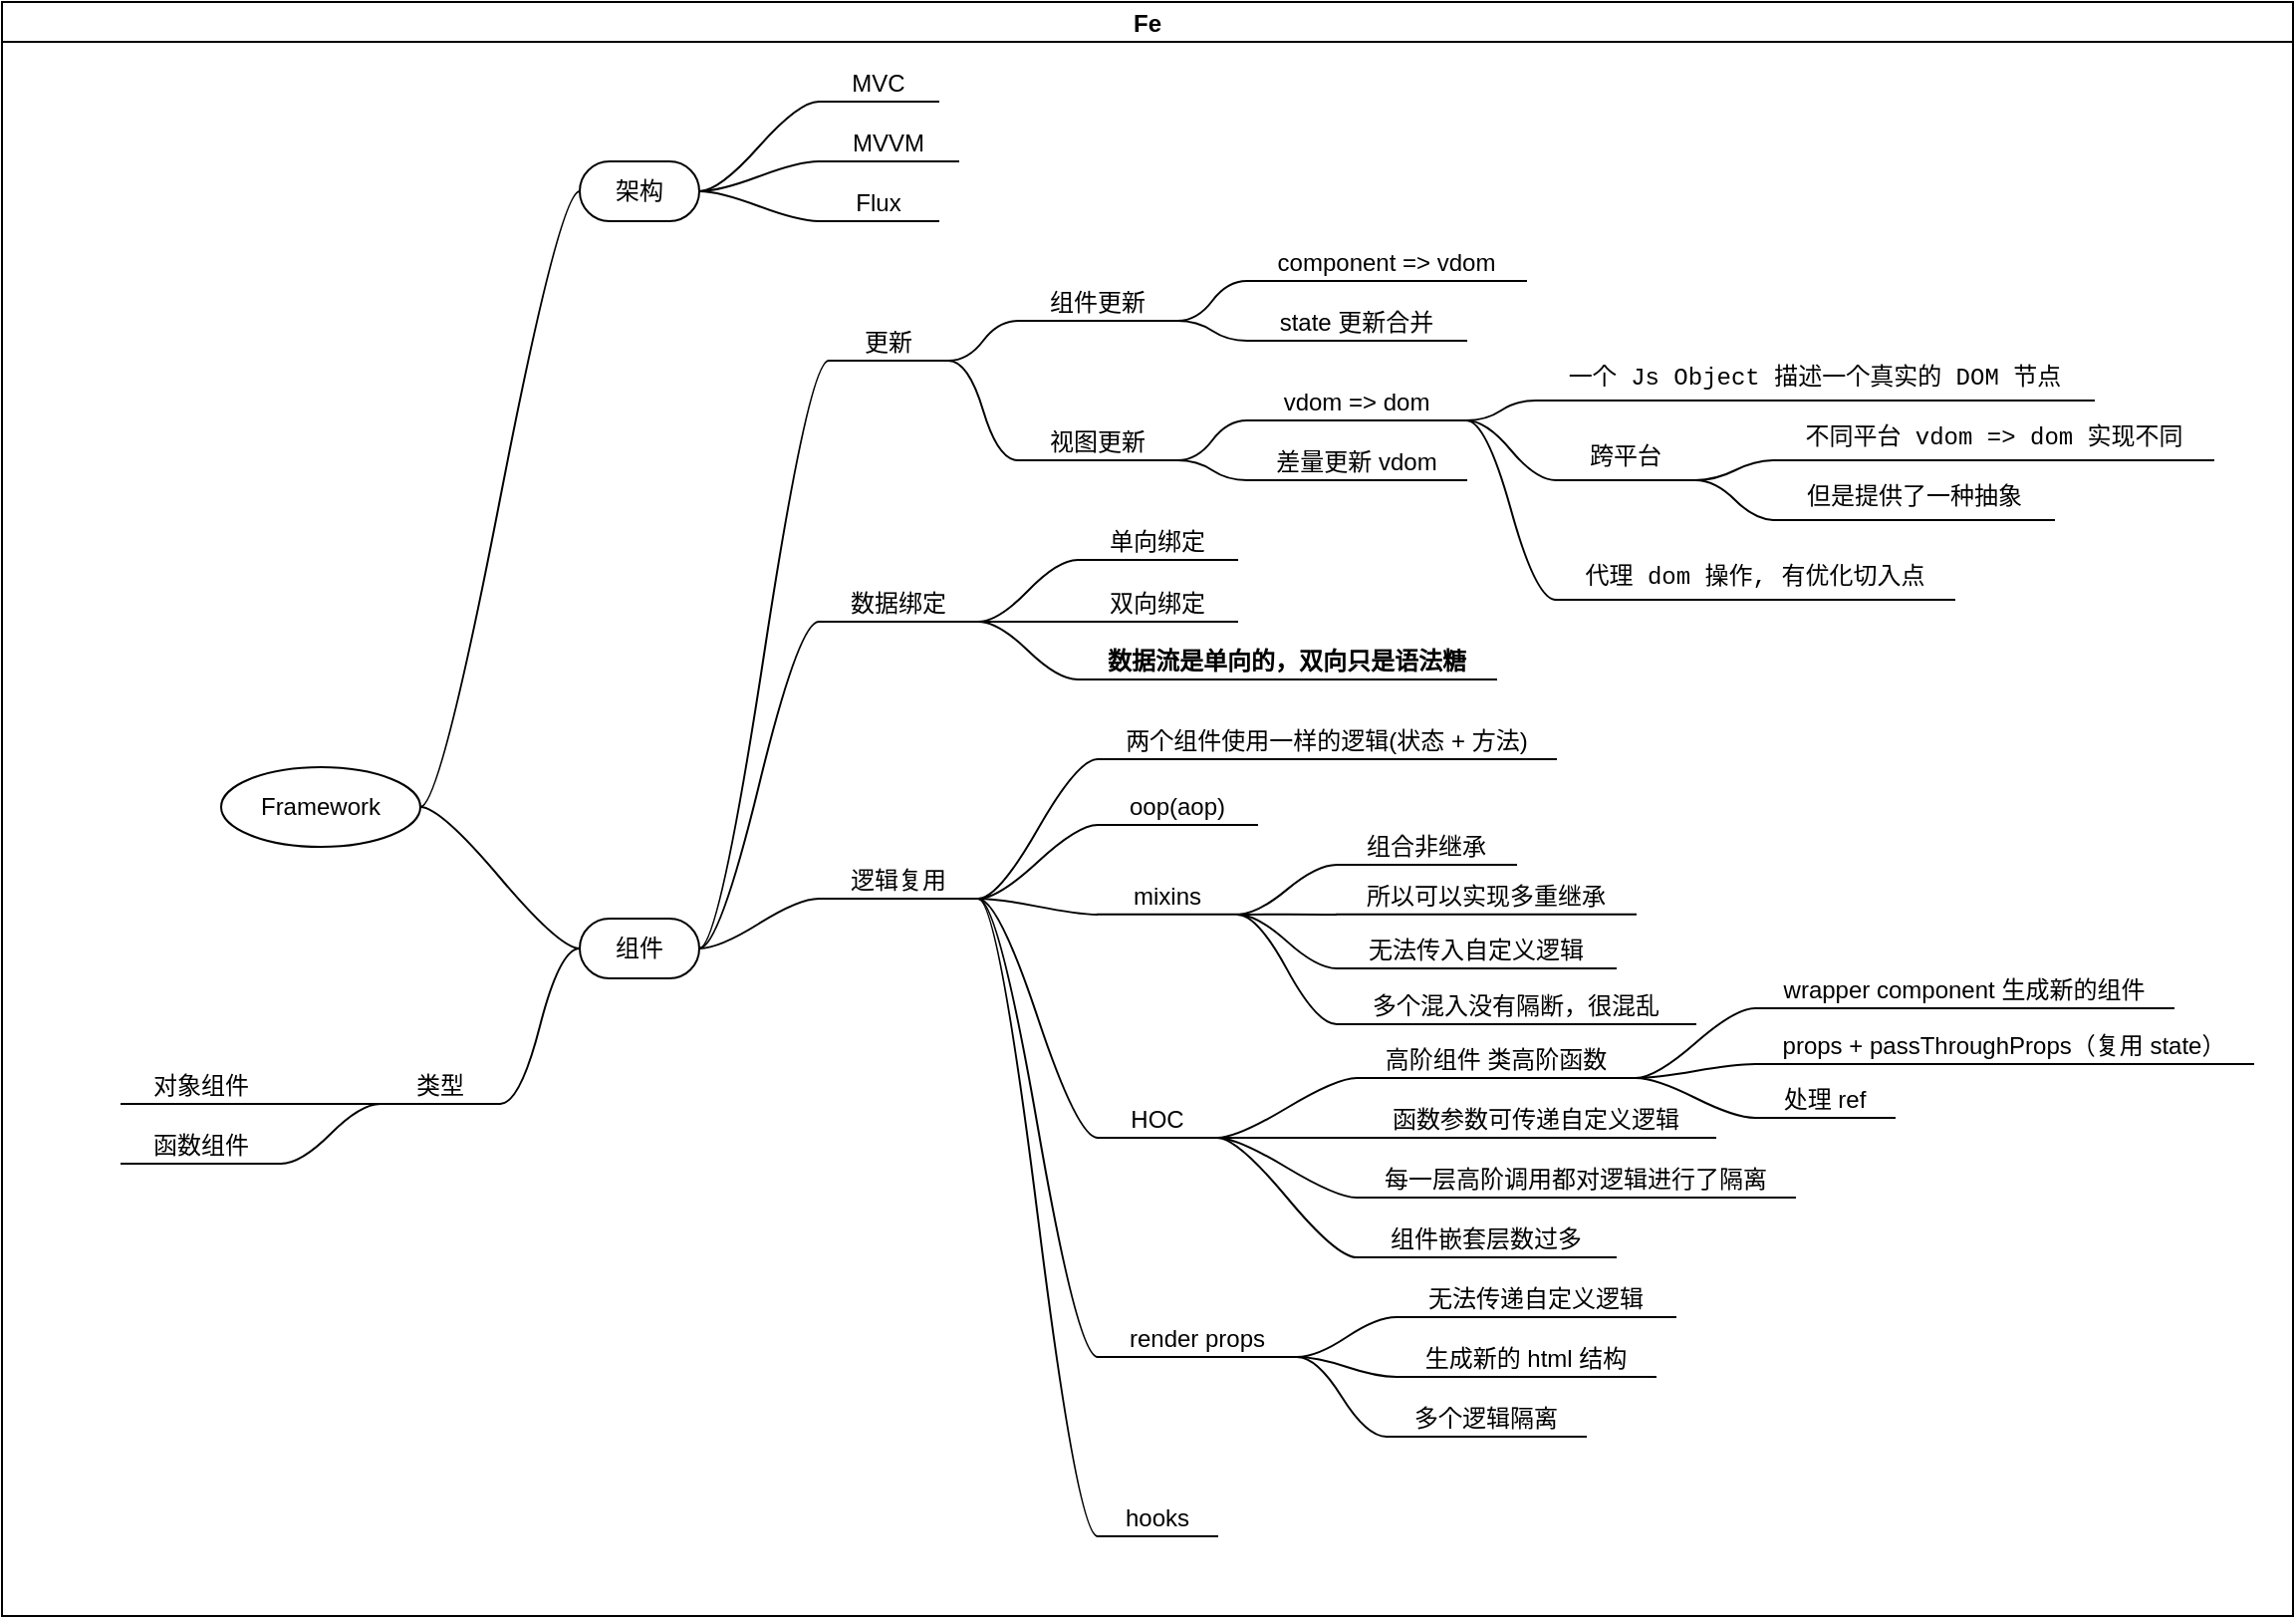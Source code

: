 <mxfile version="16.1.2" type="device" pages="6"><diagram id="v9JU-VPMN8soRvdr46wr" name="Framework"><mxGraphModel dx="1623" dy="1000" grid="1" gridSize="10" guides="1" tooltips="1" connect="1" arrows="1" fold="1" page="1" pageScale="1" pageWidth="1169" pageHeight="827" math="0" shadow="0"><root><mxCell id="0"/><mxCell id="1" parent="0"/><mxCell id="9pKD7RPcF909XD5jwcGC-1" value="Fe" style="swimlane;startSize=20;horizontal=1;containerType=tree;" vertex="1" parent="1"><mxGeometry x="10" y="10" width="1150" height="810" as="geometry"/></mxCell><mxCell id="9pKD7RPcF909XD5jwcGC-2" value="" style="edgeStyle=entityRelationEdgeStyle;startArrow=none;endArrow=none;segment=10;curved=1;rounded=0;" edge="1" parent="9pKD7RPcF909XD5jwcGC-1" source="9pKD7RPcF909XD5jwcGC-6" target="9pKD7RPcF909XD5jwcGC-7"><mxGeometry relative="1" as="geometry"/></mxCell><mxCell id="9pKD7RPcF909XD5jwcGC-6" value="Framework" style="ellipse;whiteSpace=wrap;html=1;align=center;treeFolding=1;treeMoving=1;newEdgeStyle={&quot;edgeStyle&quot;:&quot;entityRelationEdgeStyle&quot;,&quot;startArrow&quot;:&quot;none&quot;,&quot;endArrow&quot;:&quot;none&quot;,&quot;segment&quot;:10,&quot;curved&quot;:1};" vertex="1" parent="9pKD7RPcF909XD5jwcGC-1"><mxGeometry x="110" y="384" width="100" height="40" as="geometry"/></mxCell><mxCell id="9pKD7RPcF909XD5jwcGC-7" value="架构" style="whiteSpace=wrap;html=1;rounded=1;arcSize=50;align=center;verticalAlign=middle;strokeWidth=1;autosize=1;spacing=4;treeFolding=1;treeMoving=1;newEdgeStyle={&quot;edgeStyle&quot;:&quot;entityRelationEdgeStyle&quot;,&quot;startArrow&quot;:&quot;none&quot;,&quot;endArrow&quot;:&quot;none&quot;,&quot;segment&quot;:10,&quot;curved&quot;:1};" vertex="1" parent="9pKD7RPcF909XD5jwcGC-1"><mxGeometry x="290" y="80" width="60" height="30" as="geometry"/></mxCell><mxCell id="JgwU3AVEHiCoVomoI7Nj-1" value="MVC" style="whiteSpace=wrap;html=1;shape=partialRectangle;top=0;left=0;bottom=1;right=0;points=[[0,1],[1,1]];fillColor=none;align=center;verticalAlign=bottom;routingCenterY=0.5;snapToPoint=1;recursiveResize=0;autosize=1;treeFolding=1;treeMoving=1;newEdgeStyle={&quot;edgeStyle&quot;:&quot;entityRelationEdgeStyle&quot;,&quot;startArrow&quot;:&quot;none&quot;,&quot;endArrow&quot;:&quot;none&quot;,&quot;segment&quot;:10,&quot;curved&quot;:1};" vertex="1" parent="9pKD7RPcF909XD5jwcGC-1"><mxGeometry x="410" y="30" width="60" height="20" as="geometry"/></mxCell><mxCell id="JgwU3AVEHiCoVomoI7Nj-2" value="" style="edgeStyle=entityRelationEdgeStyle;startArrow=none;endArrow=none;segment=10;curved=1;rounded=0;" edge="1" target="JgwU3AVEHiCoVomoI7Nj-1" parent="9pKD7RPcF909XD5jwcGC-1" source="9pKD7RPcF909XD5jwcGC-7"><mxGeometry relative="1" as="geometry"><mxPoint x="390" y="125" as="sourcePoint"/></mxGeometry></mxCell><mxCell id="JgwU3AVEHiCoVomoI7Nj-3" value="" style="edgeStyle=entityRelationEdgeStyle;startArrow=none;endArrow=none;segment=10;curved=1;rounded=0;" edge="1" target="JgwU3AVEHiCoVomoI7Nj-4" source="9pKD7RPcF909XD5jwcGC-7" parent="9pKD7RPcF909XD5jwcGC-1"><mxGeometry relative="1" as="geometry"><mxPoint x="360.0" y="105" as="sourcePoint"/></mxGeometry></mxCell><mxCell id="JgwU3AVEHiCoVomoI7Nj-4" value="MVVM" style="whiteSpace=wrap;html=1;shape=partialRectangle;top=0;left=0;bottom=1;right=0;points=[[0,1],[1,1]];fillColor=none;align=center;verticalAlign=bottom;routingCenterY=0.5;snapToPoint=1;recursiveResize=0;autosize=1;treeFolding=1;treeMoving=1;newEdgeStyle={&quot;edgeStyle&quot;:&quot;entityRelationEdgeStyle&quot;,&quot;startArrow&quot;:&quot;none&quot;,&quot;endArrow&quot;:&quot;none&quot;,&quot;segment&quot;:10,&quot;curved&quot;:1};" vertex="1" parent="9pKD7RPcF909XD5jwcGC-1"><mxGeometry x="410" y="60" width="70" height="20" as="geometry"/></mxCell><mxCell id="JgwU3AVEHiCoVomoI7Nj-5" value="" style="edgeStyle=entityRelationEdgeStyle;startArrow=none;endArrow=none;segment=10;curved=1;rounded=0;" edge="1" target="JgwU3AVEHiCoVomoI7Nj-6" source="9pKD7RPcF909XD5jwcGC-7" parent="9pKD7RPcF909XD5jwcGC-1"><mxGeometry relative="1" as="geometry"><mxPoint x="360.0" y="105" as="sourcePoint"/></mxGeometry></mxCell><mxCell id="JgwU3AVEHiCoVomoI7Nj-6" value="Flux" style="whiteSpace=wrap;html=1;shape=partialRectangle;top=0;left=0;bottom=1;right=0;points=[[0,1],[1,1]];fillColor=none;align=center;verticalAlign=bottom;routingCenterY=0.5;snapToPoint=1;recursiveResize=0;autosize=1;treeFolding=1;treeMoving=1;newEdgeStyle={&quot;edgeStyle&quot;:&quot;entityRelationEdgeStyle&quot;,&quot;startArrow&quot;:&quot;none&quot;,&quot;endArrow&quot;:&quot;none&quot;,&quot;segment&quot;:10,&quot;curved&quot;:1};" vertex="1" parent="9pKD7RPcF909XD5jwcGC-1"><mxGeometry x="410" y="90" width="60" height="20" as="geometry"/></mxCell><mxCell id="JgwU3AVEHiCoVomoI7Nj-7" value="" style="edgeStyle=entityRelationEdgeStyle;startArrow=none;endArrow=none;segment=10;curved=1;rounded=0;" edge="1" target="JgwU3AVEHiCoVomoI7Nj-8" source="9pKD7RPcF909XD5jwcGC-6" parent="9pKD7RPcF909XD5jwcGC-1"><mxGeometry relative="1" as="geometry"><mxPoint x="220.0" y="414" as="sourcePoint"/></mxGeometry></mxCell><mxCell id="JgwU3AVEHiCoVomoI7Nj-8" value="组件" style="whiteSpace=wrap;html=1;rounded=1;arcSize=50;align=center;verticalAlign=middle;strokeWidth=1;autosize=1;spacing=4;treeFolding=1;treeMoving=1;newEdgeStyle={&quot;edgeStyle&quot;:&quot;entityRelationEdgeStyle&quot;,&quot;startArrow&quot;:&quot;none&quot;,&quot;endArrow&quot;:&quot;none&quot;,&quot;segment&quot;:10,&quot;curved&quot;:1};" vertex="1" parent="9pKD7RPcF909XD5jwcGC-1"><mxGeometry x="290" y="460" width="60" height="30" as="geometry"/></mxCell><mxCell id="JgwU3AVEHiCoVomoI7Nj-9" value="更新" style="whiteSpace=wrap;html=1;shape=partialRectangle;top=0;left=0;bottom=1;right=0;points=[[0,1],[1,1]];fillColor=none;align=center;verticalAlign=bottom;routingCenterY=0.5;snapToPoint=1;recursiveResize=0;autosize=1;treeFolding=1;treeMoving=1;newEdgeStyle={&quot;edgeStyle&quot;:&quot;entityRelationEdgeStyle&quot;,&quot;startArrow&quot;:&quot;none&quot;,&quot;endArrow&quot;:&quot;none&quot;,&quot;segment&quot;:10,&quot;curved&quot;:1};" vertex="1" parent="9pKD7RPcF909XD5jwcGC-1"><mxGeometry x="415" y="160" width="60" height="20" as="geometry"/></mxCell><mxCell id="JgwU3AVEHiCoVomoI7Nj-10" value="" style="edgeStyle=entityRelationEdgeStyle;startArrow=none;endArrow=none;segment=10;curved=1;rounded=0;" edge="1" target="JgwU3AVEHiCoVomoI7Nj-9" parent="9pKD7RPcF909XD5jwcGC-1" source="JgwU3AVEHiCoVomoI7Nj-8"><mxGeometry relative="1" as="geometry"><mxPoint x="390" y="365" as="sourcePoint"/></mxGeometry></mxCell><mxCell id="JgwU3AVEHiCoVomoI7Nj-13" value="" style="edgeStyle=entityRelationEdgeStyle;startArrow=none;endArrow=none;segment=10;curved=1;rounded=0;" edge="1" target="JgwU3AVEHiCoVomoI7Nj-14" source="JgwU3AVEHiCoVomoI7Nj-9" parent="9pKD7RPcF909XD5jwcGC-1"><mxGeometry relative="1" as="geometry"><mxPoint x="375" y="235" as="sourcePoint"/></mxGeometry></mxCell><mxCell id="JgwU3AVEHiCoVomoI7Nj-14" value="组件更新" style="whiteSpace=wrap;html=1;shape=partialRectangle;top=0;left=0;bottom=1;right=0;points=[[0,1],[1,1]];fillColor=none;align=center;verticalAlign=bottom;routingCenterY=0.5;snapToPoint=1;recursiveResize=0;autosize=1;treeFolding=1;treeMoving=1;newEdgeStyle={&quot;edgeStyle&quot;:&quot;entityRelationEdgeStyle&quot;,&quot;startArrow&quot;:&quot;none&quot;,&quot;endArrow&quot;:&quot;none&quot;,&quot;segment&quot;:10,&quot;curved&quot;:1};" vertex="1" parent="9pKD7RPcF909XD5jwcGC-1"><mxGeometry x="510" y="140" width="80" height="20" as="geometry"/></mxCell><mxCell id="JgwU3AVEHiCoVomoI7Nj-15" value="" style="edgeStyle=entityRelationEdgeStyle;startArrow=none;endArrow=none;segment=10;curved=1;rounded=0;" edge="1" target="JgwU3AVEHiCoVomoI7Nj-16" source="JgwU3AVEHiCoVomoI7Nj-9" parent="9pKD7RPcF909XD5jwcGC-1"><mxGeometry relative="1" as="geometry"><mxPoint x="524.857" y="245.143" as="sourcePoint"/></mxGeometry></mxCell><mxCell id="JgwU3AVEHiCoVomoI7Nj-16" value="视图更新" style="whiteSpace=wrap;html=1;shape=partialRectangle;top=0;left=0;bottom=1;right=0;points=[[0,1],[1,1]];fillColor=none;align=center;verticalAlign=bottom;routingCenterY=0.5;snapToPoint=1;recursiveResize=0;autosize=1;treeFolding=1;treeMoving=1;newEdgeStyle={&quot;edgeStyle&quot;:&quot;entityRelationEdgeStyle&quot;,&quot;startArrow&quot;:&quot;none&quot;,&quot;endArrow&quot;:&quot;none&quot;,&quot;segment&quot;:10,&quot;curved&quot;:1};" vertex="1" parent="9pKD7RPcF909XD5jwcGC-1"><mxGeometry x="510" y="210" width="80" height="20" as="geometry"/></mxCell><mxCell id="JgwU3AVEHiCoVomoI7Nj-17" value="" style="edgeStyle=entityRelationEdgeStyle;startArrow=none;endArrow=none;segment=10;curved=1;rounded=0;" edge="1" target="JgwU3AVEHiCoVomoI7Nj-18" source="JgwU3AVEHiCoVomoI7Nj-14" parent="9pKD7RPcF909XD5jwcGC-1"><mxGeometry relative="1" as="geometry"><mxPoint x="524.857" y="245.143" as="sourcePoint"/></mxGeometry></mxCell><mxCell id="JgwU3AVEHiCoVomoI7Nj-18" value="component =&amp;gt; vdom" style="whiteSpace=wrap;html=1;shape=partialRectangle;top=0;left=0;bottom=1;right=0;points=[[0,1],[1,1]];fillColor=none;align=center;verticalAlign=bottom;routingCenterY=0.5;snapToPoint=1;recursiveResize=0;autosize=1;treeFolding=1;treeMoving=1;newEdgeStyle={&quot;edgeStyle&quot;:&quot;entityRelationEdgeStyle&quot;,&quot;startArrow&quot;:&quot;none&quot;,&quot;endArrow&quot;:&quot;none&quot;,&quot;segment&quot;:10,&quot;curved&quot;:1};" vertex="1" parent="9pKD7RPcF909XD5jwcGC-1"><mxGeometry x="625" y="120" width="140" height="20" as="geometry"/></mxCell><mxCell id="JgwU3AVEHiCoVomoI7Nj-19" value="" style="edgeStyle=entityRelationEdgeStyle;startArrow=none;endArrow=none;segment=10;curved=1;rounded=0;" edge="1" target="JgwU3AVEHiCoVomoI7Nj-20" source="JgwU3AVEHiCoVomoI7Nj-16" parent="9pKD7RPcF909XD5jwcGC-1"><mxGeometry relative="1" as="geometry"><mxPoint x="524.857" y="245.143" as="sourcePoint"/></mxGeometry></mxCell><mxCell id="JgwU3AVEHiCoVomoI7Nj-20" value="vdom =&amp;gt; dom" style="whiteSpace=wrap;html=1;shape=partialRectangle;top=0;left=0;bottom=1;right=0;points=[[0,1],[1,1]];fillColor=none;align=center;verticalAlign=bottom;routingCenterY=0.5;snapToPoint=1;recursiveResize=0;autosize=1;treeFolding=1;treeMoving=1;newEdgeStyle={&quot;edgeStyle&quot;:&quot;entityRelationEdgeStyle&quot;,&quot;startArrow&quot;:&quot;none&quot;,&quot;endArrow&quot;:&quot;none&quot;,&quot;segment&quot;:10,&quot;curved&quot;:1};" vertex="1" parent="9pKD7RPcF909XD5jwcGC-1"><mxGeometry x="625" y="190" width="110" height="20" as="geometry"/></mxCell><mxCell id="JgwU3AVEHiCoVomoI7Nj-21" value="" style="edgeStyle=entityRelationEdgeStyle;startArrow=none;endArrow=none;segment=10;curved=1;rounded=0;" edge="1" target="JgwU3AVEHiCoVomoI7Nj-22" source="JgwU3AVEHiCoVomoI7Nj-14" parent="9pKD7RPcF909XD5jwcGC-1"><mxGeometry relative="1" as="geometry"><mxPoint x="635.333" y="245.143" as="sourcePoint"/></mxGeometry></mxCell><mxCell id="JgwU3AVEHiCoVomoI7Nj-22" value="state 更新合并" style="whiteSpace=wrap;html=1;shape=partialRectangle;top=0;left=0;bottom=1;right=0;points=[[0,1],[1,1]];fillColor=none;align=center;verticalAlign=bottom;routingCenterY=0.5;snapToPoint=1;recursiveResize=0;autosize=1;treeFolding=1;treeMoving=1;newEdgeStyle={&quot;edgeStyle&quot;:&quot;entityRelationEdgeStyle&quot;,&quot;startArrow&quot;:&quot;none&quot;,&quot;endArrow&quot;:&quot;none&quot;,&quot;segment&quot;:10,&quot;curved&quot;:1};" vertex="1" parent="9pKD7RPcF909XD5jwcGC-1"><mxGeometry x="625" y="150" width="110" height="20" as="geometry"/></mxCell><mxCell id="JgwU3AVEHiCoVomoI7Nj-23" value="" style="edgeStyle=entityRelationEdgeStyle;startArrow=none;endArrow=none;segment=10;curved=1;rounded=0;" edge="1" target="JgwU3AVEHiCoVomoI7Nj-24" source="JgwU3AVEHiCoVomoI7Nj-16" parent="9pKD7RPcF909XD5jwcGC-1"><mxGeometry relative="1" as="geometry"><mxPoint x="635.333" y="274.667" as="sourcePoint"/></mxGeometry></mxCell><mxCell id="JgwU3AVEHiCoVomoI7Nj-24" value="差量更新 vdom" style="whiteSpace=wrap;html=1;shape=partialRectangle;top=0;left=0;bottom=1;right=0;points=[[0,1],[1,1]];fillColor=none;align=center;verticalAlign=bottom;routingCenterY=0.5;snapToPoint=1;recursiveResize=0;autosize=1;treeFolding=1;treeMoving=1;newEdgeStyle={&quot;edgeStyle&quot;:&quot;entityRelationEdgeStyle&quot;,&quot;startArrow&quot;:&quot;none&quot;,&quot;endArrow&quot;:&quot;none&quot;,&quot;segment&quot;:10,&quot;curved&quot;:1};" vertex="1" parent="9pKD7RPcF909XD5jwcGC-1"><mxGeometry x="625" y="220" width="110" height="20" as="geometry"/></mxCell><mxCell id="JgwU3AVEHiCoVomoI7Nj-25" value="" style="edgeStyle=entityRelationEdgeStyle;startArrow=none;endArrow=none;segment=10;curved=1;rounded=0;" edge="1" target="JgwU3AVEHiCoVomoI7Nj-26" source="JgwU3AVEHiCoVomoI7Nj-8" parent="9pKD7RPcF909XD5jwcGC-1"><mxGeometry relative="1" as="geometry"><mxPoint x="360" y="345" as="sourcePoint"/></mxGeometry></mxCell><mxCell id="JgwU3AVEHiCoVomoI7Nj-26" value="数据绑定" style="whiteSpace=wrap;html=1;shape=partialRectangle;top=0;left=0;bottom=1;right=0;points=[[0,1],[1,1]];fillColor=none;align=center;verticalAlign=bottom;routingCenterY=0.5;snapToPoint=1;recursiveResize=0;autosize=1;treeFolding=1;treeMoving=1;newEdgeStyle={&quot;edgeStyle&quot;:&quot;entityRelationEdgeStyle&quot;,&quot;startArrow&quot;:&quot;none&quot;,&quot;endArrow&quot;:&quot;none&quot;,&quot;segment&quot;:10,&quot;curved&quot;:1};" vertex="1" parent="9pKD7RPcF909XD5jwcGC-1"><mxGeometry x="410" y="291" width="80" height="20" as="geometry"/></mxCell><mxCell id="JgwU3AVEHiCoVomoI7Nj-27" value="" style="edgeStyle=entityRelationEdgeStyle;startArrow=none;endArrow=none;segment=10;curved=1;rounded=0;" edge="1" target="JgwU3AVEHiCoVomoI7Nj-28" source="JgwU3AVEHiCoVomoI7Nj-26" parent="9pKD7RPcF909XD5jwcGC-1"><mxGeometry relative="1" as="geometry"><mxPoint x="370" y="241" as="sourcePoint"/></mxGeometry></mxCell><mxCell id="JgwU3AVEHiCoVomoI7Nj-28" value="单向绑定" style="whiteSpace=wrap;html=1;shape=partialRectangle;top=0;left=0;bottom=1;right=0;points=[[0,1],[1,1]];fillColor=none;align=center;verticalAlign=bottom;routingCenterY=0.5;snapToPoint=1;recursiveResize=0;autosize=1;treeFolding=1;treeMoving=1;newEdgeStyle={&quot;edgeStyle&quot;:&quot;entityRelationEdgeStyle&quot;,&quot;startArrow&quot;:&quot;none&quot;,&quot;endArrow&quot;:&quot;none&quot;,&quot;segment&quot;:10,&quot;curved&quot;:1};" vertex="1" parent="9pKD7RPcF909XD5jwcGC-1"><mxGeometry x="540" y="260" width="80" height="20" as="geometry"/></mxCell><mxCell id="JgwU3AVEHiCoVomoI7Nj-29" value="" style="edgeStyle=entityRelationEdgeStyle;startArrow=none;endArrow=none;segment=10;curved=1;rounded=0;" edge="1" target="JgwU3AVEHiCoVomoI7Nj-30" source="JgwU3AVEHiCoVomoI7Nj-26" parent="9pKD7RPcF909XD5jwcGC-1"><mxGeometry relative="1" as="geometry"><mxPoint x="530.333" y="406.381" as="sourcePoint"/></mxGeometry></mxCell><mxCell id="JgwU3AVEHiCoVomoI7Nj-30" value="双向绑定" style="whiteSpace=wrap;html=1;shape=partialRectangle;top=0;left=0;bottom=1;right=0;points=[[0,1],[1,1]];fillColor=none;align=center;verticalAlign=bottom;routingCenterY=0.5;snapToPoint=1;recursiveResize=0;autosize=1;treeFolding=1;treeMoving=1;newEdgeStyle={&quot;edgeStyle&quot;:&quot;entityRelationEdgeStyle&quot;,&quot;startArrow&quot;:&quot;none&quot;,&quot;endArrow&quot;:&quot;none&quot;,&quot;segment&quot;:10,&quot;curved&quot;:1};" vertex="1" parent="9pKD7RPcF909XD5jwcGC-1"><mxGeometry x="540" y="291" width="80" height="20" as="geometry"/></mxCell><mxCell id="JgwU3AVEHiCoVomoI7Nj-31" value="" style="edgeStyle=entityRelationEdgeStyle;startArrow=none;endArrow=none;segment=10;curved=1;rounded=0;" edge="1" target="JgwU3AVEHiCoVomoI7Nj-32" source="JgwU3AVEHiCoVomoI7Nj-26" parent="9pKD7RPcF909XD5jwcGC-1"><mxGeometry relative="1" as="geometry"><mxPoint x="499.857" y="320.667" as="sourcePoint"/></mxGeometry></mxCell><mxCell id="JgwU3AVEHiCoVomoI7Nj-32" value="数据流是单向的，双向只是语法糖" style="whiteSpace=wrap;html=1;shape=partialRectangle;top=0;left=0;bottom=1;right=0;points=[[0,1],[1,1]];fillColor=none;align=center;verticalAlign=bottom;routingCenterY=0.5;snapToPoint=1;recursiveResize=0;autosize=1;treeFolding=1;treeMoving=1;newEdgeStyle={&quot;edgeStyle&quot;:&quot;entityRelationEdgeStyle&quot;,&quot;startArrow&quot;:&quot;none&quot;,&quot;endArrow&quot;:&quot;none&quot;,&quot;segment&quot;:10,&quot;curved&quot;:1};fontStyle=1" vertex="1" parent="9pKD7RPcF909XD5jwcGC-1"><mxGeometry x="540" y="320" width="210" height="20" as="geometry"/></mxCell><mxCell id="JgwU3AVEHiCoVomoI7Nj-33" value="" style="edgeStyle=entityRelationEdgeStyle;startArrow=none;endArrow=none;segment=10;curved=1;rounded=0;" edge="1" target="JgwU3AVEHiCoVomoI7Nj-34" source="JgwU3AVEHiCoVomoI7Nj-8" parent="9pKD7RPcF909XD5jwcGC-1"><mxGeometry relative="1" as="geometry"><mxPoint x="360" y="345" as="sourcePoint"/></mxGeometry></mxCell><mxCell id="JgwU3AVEHiCoVomoI7Nj-34" value="逻辑复用" style="whiteSpace=wrap;html=1;shape=partialRectangle;top=0;left=0;bottom=1;right=0;points=[[0,1],[1,1]];fillColor=none;align=center;verticalAlign=bottom;routingCenterY=0.5;snapToPoint=1;recursiveResize=0;autosize=1;treeFolding=1;treeMoving=1;newEdgeStyle={&quot;edgeStyle&quot;:&quot;entityRelationEdgeStyle&quot;,&quot;startArrow&quot;:&quot;none&quot;,&quot;endArrow&quot;:&quot;none&quot;,&quot;segment&quot;:10,&quot;curved&quot;:1};" vertex="1" parent="9pKD7RPcF909XD5jwcGC-1"><mxGeometry x="410" y="430" width="80" height="20" as="geometry"/></mxCell><mxCell id="JgwU3AVEHiCoVomoI7Nj-35" value="" style="edgeStyle=entityRelationEdgeStyle;startArrow=none;endArrow=none;segment=10;curved=1;rounded=0;" edge="1" target="JgwU3AVEHiCoVomoI7Nj-36" source="JgwU3AVEHiCoVomoI7Nj-34" parent="9pKD7RPcF909XD5jwcGC-1"><mxGeometry relative="1" as="geometry"><mxPoint x="370" y="255" as="sourcePoint"/></mxGeometry></mxCell><mxCell id="JgwU3AVEHiCoVomoI7Nj-36" value="两个组件使用一样的逻辑(状态 + 方法)" style="whiteSpace=wrap;html=1;shape=partialRectangle;top=0;left=0;bottom=1;right=0;points=[[0,1],[1,1]];fillColor=none;align=center;verticalAlign=bottom;routingCenterY=0.5;snapToPoint=1;recursiveResize=0;autosize=1;treeFolding=1;treeMoving=1;newEdgeStyle={&quot;edgeStyle&quot;:&quot;entityRelationEdgeStyle&quot;,&quot;startArrow&quot;:&quot;none&quot;,&quot;endArrow&quot;:&quot;none&quot;,&quot;segment&quot;:10,&quot;curved&quot;:1};" vertex="1" parent="9pKD7RPcF909XD5jwcGC-1"><mxGeometry x="550" y="360" width="230" height="20" as="geometry"/></mxCell><mxCell id="JgwU3AVEHiCoVomoI7Nj-39" value="" style="edgeStyle=entityRelationEdgeStyle;startArrow=none;endArrow=none;segment=10;curved=1;rounded=0;" edge="1" target="JgwU3AVEHiCoVomoI7Nj-40" source="JgwU3AVEHiCoVomoI7Nj-34" parent="9pKD7RPcF909XD5jwcGC-1"><mxGeometry relative="1" as="geometry"><mxPoint x="499.5" y="460" as="sourcePoint"/></mxGeometry></mxCell><mxCell id="JgwU3AVEHiCoVomoI7Nj-40" value="mixins" style="whiteSpace=wrap;html=1;shape=partialRectangle;top=0;left=0;bottom=1;right=0;points=[[0,1],[1,1]];fillColor=none;align=center;verticalAlign=bottom;routingCenterY=0.5;snapToPoint=1;recursiveResize=0;autosize=1;treeFolding=1;treeMoving=1;newEdgeStyle={&quot;edgeStyle&quot;:&quot;entityRelationEdgeStyle&quot;,&quot;startArrow&quot;:&quot;none&quot;,&quot;endArrow&quot;:&quot;none&quot;,&quot;segment&quot;:10,&quot;curved&quot;:1};" vertex="1" parent="9pKD7RPcF909XD5jwcGC-1"><mxGeometry x="550" y="437.88" width="70" height="20" as="geometry"/></mxCell><mxCell id="JgwU3AVEHiCoVomoI7Nj-41" value="" style="edgeStyle=entityRelationEdgeStyle;startArrow=none;endArrow=none;segment=10;curved=1;rounded=0;" edge="1" target="JgwU3AVEHiCoVomoI7Nj-42" source="JgwU3AVEHiCoVomoI7Nj-40" parent="9pKD7RPcF909XD5jwcGC-1"><mxGeometry relative="1" as="geometry"><mxPoint x="499.5" y="447.88" as="sourcePoint"/></mxGeometry></mxCell><mxCell id="JgwU3AVEHiCoVomoI7Nj-42" value="组合非继承" style="whiteSpace=wrap;html=1;shape=partialRectangle;top=0;left=0;bottom=1;right=0;points=[[0,1],[1,1]];fillColor=none;align=center;verticalAlign=bottom;routingCenterY=0.5;snapToPoint=1;recursiveResize=0;autosize=1;treeFolding=1;treeMoving=1;newEdgeStyle={&quot;edgeStyle&quot;:&quot;entityRelationEdgeStyle&quot;,&quot;startArrow&quot;:&quot;none&quot;,&quot;endArrow&quot;:&quot;none&quot;,&quot;segment&quot;:10,&quot;curved&quot;:1};" vertex="1" parent="9pKD7RPcF909XD5jwcGC-1"><mxGeometry x="670" y="413" width="90" height="20" as="geometry"/></mxCell><mxCell id="JgwU3AVEHiCoVomoI7Nj-43" value="" style="edgeStyle=entityRelationEdgeStyle;startArrow=none;endArrow=none;segment=10;curved=1;rounded=0;" edge="1" target="JgwU3AVEHiCoVomoI7Nj-44" source="JgwU3AVEHiCoVomoI7Nj-40" parent="9pKD7RPcF909XD5jwcGC-1"><mxGeometry relative="1" as="geometry"><mxPoint x="629.5" y="477.88" as="sourcePoint"/></mxGeometry></mxCell><mxCell id="JgwU3AVEHiCoVomoI7Nj-44" value="所以可以实现多重继承" style="whiteSpace=wrap;html=1;shape=partialRectangle;top=0;left=0;bottom=1;right=0;points=[[0,1],[1,1]];fillColor=none;align=center;verticalAlign=bottom;routingCenterY=0.5;snapToPoint=1;recursiveResize=0;autosize=1;treeFolding=1;treeMoving=1;newEdgeStyle={&quot;edgeStyle&quot;:&quot;entityRelationEdgeStyle&quot;,&quot;startArrow&quot;:&quot;none&quot;,&quot;endArrow&quot;:&quot;none&quot;,&quot;segment&quot;:10,&quot;curved&quot;:1};" vertex="1" parent="9pKD7RPcF909XD5jwcGC-1"><mxGeometry x="670" y="437.88" width="150" height="20" as="geometry"/></mxCell><mxCell id="JgwU3AVEHiCoVomoI7Nj-45" value="" style="edgeStyle=entityRelationEdgeStyle;startArrow=none;endArrow=none;segment=10;curved=1;rounded=0;" edge="1" target="JgwU3AVEHiCoVomoI7Nj-46" source="JgwU3AVEHiCoVomoI7Nj-40" parent="9pKD7RPcF909XD5jwcGC-1"><mxGeometry relative="1" as="geometry"><mxPoint x="629.5" y="477.88" as="sourcePoint"/></mxGeometry></mxCell><mxCell id="JgwU3AVEHiCoVomoI7Nj-46" value="无法传入自定义逻辑" style="whiteSpace=wrap;html=1;shape=partialRectangle;top=0;left=0;bottom=1;right=0;points=[[0,1],[1,1]];fillColor=none;align=center;verticalAlign=bottom;routingCenterY=0.5;snapToPoint=1;recursiveResize=0;autosize=1;treeFolding=1;treeMoving=1;newEdgeStyle={&quot;edgeStyle&quot;:&quot;entityRelationEdgeStyle&quot;,&quot;startArrow&quot;:&quot;none&quot;,&quot;endArrow&quot;:&quot;none&quot;,&quot;segment&quot;:10,&quot;curved&quot;:1};" vertex="1" parent="9pKD7RPcF909XD5jwcGC-1"><mxGeometry x="670" y="465" width="140" height="20" as="geometry"/></mxCell><mxCell id="JgwU3AVEHiCoVomoI7Nj-47" value="" style="edgeStyle=entityRelationEdgeStyle;startArrow=none;endArrow=none;segment=10;curved=1;rounded=0;" edge="1" target="JgwU3AVEHiCoVomoI7Nj-48" source="JgwU3AVEHiCoVomoI7Nj-34" parent="9pKD7RPcF909XD5jwcGC-1"><mxGeometry relative="1" as="geometry"><mxPoint x="499.5" y="460" as="sourcePoint"/></mxGeometry></mxCell><mxCell id="JgwU3AVEHiCoVomoI7Nj-48" value="HOC" style="whiteSpace=wrap;html=1;shape=partialRectangle;top=0;left=0;bottom=1;right=0;points=[[0,1],[1,1]];fillColor=none;align=center;verticalAlign=bottom;routingCenterY=0.5;snapToPoint=1;recursiveResize=0;autosize=1;treeFolding=1;treeMoving=1;newEdgeStyle={&quot;edgeStyle&quot;:&quot;entityRelationEdgeStyle&quot;,&quot;startArrow&quot;:&quot;none&quot;,&quot;endArrow&quot;:&quot;none&quot;,&quot;segment&quot;:10,&quot;curved&quot;:1};" vertex="1" parent="9pKD7RPcF909XD5jwcGC-1"><mxGeometry x="550" y="550" width="60" height="20" as="geometry"/></mxCell><mxCell id="JgwU3AVEHiCoVomoI7Nj-49" value="" style="edgeStyle=entityRelationEdgeStyle;startArrow=none;endArrow=none;segment=10;curved=1;rounded=0;" edge="1" target="JgwU3AVEHiCoVomoI7Nj-50" source="JgwU3AVEHiCoVomoI7Nj-34" parent="9pKD7RPcF909XD5jwcGC-1"><mxGeometry relative="1" as="geometry"><mxPoint x="499.5" y="460" as="sourcePoint"/></mxGeometry></mxCell><mxCell id="JgwU3AVEHiCoVomoI7Nj-50" value="render props" style="whiteSpace=wrap;html=1;shape=partialRectangle;top=0;left=0;bottom=1;right=0;points=[[0,1],[1,1]];fillColor=none;align=center;verticalAlign=bottom;routingCenterY=0.5;snapToPoint=1;recursiveResize=0;autosize=1;treeFolding=1;treeMoving=1;newEdgeStyle={&quot;edgeStyle&quot;:&quot;entityRelationEdgeStyle&quot;,&quot;startArrow&quot;:&quot;none&quot;,&quot;endArrow&quot;:&quot;none&quot;,&quot;segment&quot;:10,&quot;curved&quot;:1};" vertex="1" parent="9pKD7RPcF909XD5jwcGC-1"><mxGeometry x="550" y="660" width="100" height="20" as="geometry"/></mxCell><mxCell id="JgwU3AVEHiCoVomoI7Nj-51" value="" style="edgeStyle=entityRelationEdgeStyle;startArrow=none;endArrow=none;segment=10;curved=1;rounded=0;" edge="1" target="JgwU3AVEHiCoVomoI7Nj-52" source="JgwU3AVEHiCoVomoI7Nj-34" parent="9pKD7RPcF909XD5jwcGC-1"><mxGeometry relative="1" as="geometry"><mxPoint x="499.5" y="460" as="sourcePoint"/></mxGeometry></mxCell><mxCell id="JgwU3AVEHiCoVomoI7Nj-52" value="hooks" style="whiteSpace=wrap;html=1;shape=partialRectangle;top=0;left=0;bottom=1;right=0;points=[[0,1],[1,1]];fillColor=none;align=center;verticalAlign=bottom;routingCenterY=0.5;snapToPoint=1;recursiveResize=0;autosize=1;treeFolding=1;treeMoving=1;newEdgeStyle={&quot;edgeStyle&quot;:&quot;entityRelationEdgeStyle&quot;,&quot;startArrow&quot;:&quot;none&quot;,&quot;endArrow&quot;:&quot;none&quot;,&quot;segment&quot;:10,&quot;curved&quot;:1};" vertex="1" parent="9pKD7RPcF909XD5jwcGC-1"><mxGeometry x="550" y="750" width="60" height="20" as="geometry"/></mxCell><mxCell id="JgwU3AVEHiCoVomoI7Nj-53" value="" style="edgeStyle=entityRelationEdgeStyle;startArrow=none;endArrow=none;segment=10;curved=1;rounded=0;" edge="1" target="JgwU3AVEHiCoVomoI7Nj-54" source="JgwU3AVEHiCoVomoI7Nj-34" parent="9pKD7RPcF909XD5jwcGC-1"><mxGeometry relative="1" as="geometry"><mxPoint x="499.5" y="460" as="sourcePoint"/></mxGeometry></mxCell><mxCell id="JgwU3AVEHiCoVomoI7Nj-54" value="oop(aop)" style="whiteSpace=wrap;html=1;shape=partialRectangle;top=0;left=0;bottom=1;right=0;points=[[0,1],[1,1]];fillColor=none;align=center;verticalAlign=bottom;routingCenterY=0.5;snapToPoint=1;recursiveResize=0;autosize=1;treeFolding=1;treeMoving=1;newEdgeStyle={&quot;edgeStyle&quot;:&quot;entityRelationEdgeStyle&quot;,&quot;startArrow&quot;:&quot;none&quot;,&quot;endArrow&quot;:&quot;none&quot;,&quot;segment&quot;:10,&quot;curved&quot;:1};" vertex="1" parent="9pKD7RPcF909XD5jwcGC-1"><mxGeometry x="550" y="393" width="80" height="20" as="geometry"/></mxCell><mxCell id="JgwU3AVEHiCoVomoI7Nj-55" value="" style="edgeStyle=entityRelationEdgeStyle;startArrow=none;endArrow=none;segment=10;curved=1;rounded=0;" edge="1" target="JgwU3AVEHiCoVomoI7Nj-56" source="JgwU3AVEHiCoVomoI7Nj-40" parent="9pKD7RPcF909XD5jwcGC-1"><mxGeometry relative="1" as="geometry"><mxPoint x="629.5" y="467.5" as="sourcePoint"/></mxGeometry></mxCell><mxCell id="JgwU3AVEHiCoVomoI7Nj-56" value="多个混入没有隔断，很混乱" style="whiteSpace=wrap;html=1;shape=partialRectangle;top=0;left=0;bottom=1;right=0;points=[[0,1],[1,1]];fillColor=none;align=center;verticalAlign=bottom;routingCenterY=0.5;snapToPoint=1;recursiveResize=0;autosize=1;treeFolding=1;treeMoving=1;newEdgeStyle={&quot;edgeStyle&quot;:&quot;entityRelationEdgeStyle&quot;,&quot;startArrow&quot;:&quot;none&quot;,&quot;endArrow&quot;:&quot;none&quot;,&quot;segment&quot;:10,&quot;curved&quot;:1};" vertex="1" parent="9pKD7RPcF909XD5jwcGC-1"><mxGeometry x="670" y="493" width="180" height="20" as="geometry"/></mxCell><mxCell id="JgwU3AVEHiCoVomoI7Nj-57" value="" style="edgeStyle=entityRelationEdgeStyle;startArrow=none;endArrow=none;segment=10;curved=1;rounded=0;" edge="1" target="JgwU3AVEHiCoVomoI7Nj-58" source="JgwU3AVEHiCoVomoI7Nj-48" parent="9pKD7RPcF909XD5jwcGC-1"><mxGeometry relative="1" as="geometry"><mxPoint x="499.5" y="460" as="sourcePoint"/></mxGeometry></mxCell><mxCell id="JgwU3AVEHiCoVomoI7Nj-58" value="高阶组件 类高阶函数" style="whiteSpace=wrap;html=1;shape=partialRectangle;top=0;left=0;bottom=1;right=0;points=[[0,1],[1,1]];fillColor=none;align=center;verticalAlign=bottom;routingCenterY=0.5;snapToPoint=1;recursiveResize=0;autosize=1;treeFolding=1;treeMoving=1;newEdgeStyle={&quot;edgeStyle&quot;:&quot;entityRelationEdgeStyle&quot;,&quot;startArrow&quot;:&quot;none&quot;,&quot;endArrow&quot;:&quot;none&quot;,&quot;segment&quot;:10,&quot;curved&quot;:1};" vertex="1" parent="9pKD7RPcF909XD5jwcGC-1"><mxGeometry x="680" y="520" width="140" height="20" as="geometry"/></mxCell><mxCell id="JgwU3AVEHiCoVomoI7Nj-59" value="" style="edgeStyle=entityRelationEdgeStyle;startArrow=none;endArrow=none;segment=10;curved=1;rounded=0;" edge="1" target="JgwU3AVEHiCoVomoI7Nj-60" source="JgwU3AVEHiCoVomoI7Nj-50" parent="9pKD7RPcF909XD5jwcGC-1"><mxGeometry relative="1" as="geometry"><mxPoint x="499.5" y="460" as="sourcePoint"/></mxGeometry></mxCell><mxCell id="JgwU3AVEHiCoVomoI7Nj-60" value="无法传递自定义逻辑" style="whiteSpace=wrap;html=1;shape=partialRectangle;top=0;left=0;bottom=1;right=0;points=[[0,1],[1,1]];fillColor=none;align=center;verticalAlign=bottom;routingCenterY=0.5;snapToPoint=1;recursiveResize=0;autosize=1;treeFolding=1;treeMoving=1;newEdgeStyle={&quot;edgeStyle&quot;:&quot;entityRelationEdgeStyle&quot;,&quot;startArrow&quot;:&quot;none&quot;,&quot;endArrow&quot;:&quot;none&quot;,&quot;segment&quot;:10,&quot;curved&quot;:1};" vertex="1" parent="9pKD7RPcF909XD5jwcGC-1"><mxGeometry x="700" y="640" width="140" height="20" as="geometry"/></mxCell><mxCell id="JgwU3AVEHiCoVomoI7Nj-61" value="" style="edgeStyle=entityRelationEdgeStyle;startArrow=none;endArrow=none;segment=10;curved=1;rounded=0;" edge="1" target="JgwU3AVEHiCoVomoI7Nj-62" source="JgwU3AVEHiCoVomoI7Nj-50" parent="9pKD7RPcF909XD5jwcGC-1"><mxGeometry relative="1" as="geometry"><mxPoint x="659.5" y="650" as="sourcePoint"/></mxGeometry></mxCell><mxCell id="JgwU3AVEHiCoVomoI7Nj-62" value="生成新的 html 结构" style="whiteSpace=wrap;html=1;shape=partialRectangle;top=0;left=0;bottom=1;right=0;points=[[0,1],[1,1]];fillColor=none;align=center;verticalAlign=bottom;routingCenterY=0.5;snapToPoint=1;recursiveResize=0;autosize=1;treeFolding=1;treeMoving=1;newEdgeStyle={&quot;edgeStyle&quot;:&quot;entityRelationEdgeStyle&quot;,&quot;startArrow&quot;:&quot;none&quot;,&quot;endArrow&quot;:&quot;none&quot;,&quot;segment&quot;:10,&quot;curved&quot;:1};" vertex="1" parent="9pKD7RPcF909XD5jwcGC-1"><mxGeometry x="700" y="670" width="130" height="20" as="geometry"/></mxCell><mxCell id="JgwU3AVEHiCoVomoI7Nj-63" value="" style="edgeStyle=entityRelationEdgeStyle;startArrow=none;endArrow=none;segment=10;curved=1;rounded=0;" edge="1" target="JgwU3AVEHiCoVomoI7Nj-64" source="JgwU3AVEHiCoVomoI7Nj-50" parent="9pKD7RPcF909XD5jwcGC-1"><mxGeometry relative="1" as="geometry"><mxPoint x="659.5" y="650" as="sourcePoint"/></mxGeometry></mxCell><mxCell id="JgwU3AVEHiCoVomoI7Nj-64" value="多个逻辑隔离" style="whiteSpace=wrap;html=1;shape=partialRectangle;top=0;left=0;bottom=1;right=0;points=[[0,1],[1,1]];fillColor=none;align=center;verticalAlign=bottom;routingCenterY=0.5;snapToPoint=1;recursiveResize=0;autosize=1;treeFolding=1;treeMoving=1;newEdgeStyle={&quot;edgeStyle&quot;:&quot;entityRelationEdgeStyle&quot;,&quot;startArrow&quot;:&quot;none&quot;,&quot;endArrow&quot;:&quot;none&quot;,&quot;segment&quot;:10,&quot;curved&quot;:1};" vertex="1" parent="9pKD7RPcF909XD5jwcGC-1"><mxGeometry x="695" y="700" width="100" height="20" as="geometry"/></mxCell><mxCell id="JgwU3AVEHiCoVomoI7Nj-65" value="" style="edgeStyle=entityRelationEdgeStyle;startArrow=none;endArrow=none;segment=10;curved=1;rounded=0;" edge="1" target="JgwU3AVEHiCoVomoI7Nj-66" source="JgwU3AVEHiCoVomoI7Nj-48" parent="9pKD7RPcF909XD5jwcGC-1"><mxGeometry relative="1" as="geometry"><mxPoint x="619.5" y="580" as="sourcePoint"/></mxGeometry></mxCell><mxCell id="JgwU3AVEHiCoVomoI7Nj-66" value="函数参数可传递自定义逻辑" style="whiteSpace=wrap;html=1;shape=partialRectangle;top=0;left=0;bottom=1;right=0;points=[[0,1],[1,1]];fillColor=none;align=center;verticalAlign=bottom;routingCenterY=0.5;snapToPoint=1;recursiveResize=0;autosize=1;treeFolding=1;treeMoving=1;newEdgeStyle={&quot;edgeStyle&quot;:&quot;entityRelationEdgeStyle&quot;,&quot;startArrow&quot;:&quot;none&quot;,&quot;endArrow&quot;:&quot;none&quot;,&quot;segment&quot;:10,&quot;curved&quot;:1};" vertex="1" parent="9pKD7RPcF909XD5jwcGC-1"><mxGeometry x="680" y="550" width="180" height="20" as="geometry"/></mxCell><mxCell id="JgwU3AVEHiCoVomoI7Nj-67" value="" style="edgeStyle=entityRelationEdgeStyle;startArrow=none;endArrow=none;segment=10;curved=1;rounded=0;" edge="1" target="JgwU3AVEHiCoVomoI7Nj-68" source="JgwU3AVEHiCoVomoI7Nj-48" parent="9pKD7RPcF909XD5jwcGC-1"><mxGeometry relative="1" as="geometry"><mxPoint x="619.5" y="580" as="sourcePoint"/></mxGeometry></mxCell><mxCell id="JgwU3AVEHiCoVomoI7Nj-68" value="每一层高阶调用都对逻辑进行了隔离" style="whiteSpace=wrap;html=1;shape=partialRectangle;top=0;left=0;bottom=1;right=0;points=[[0,1],[1,1]];fillColor=none;align=center;verticalAlign=bottom;routingCenterY=0.5;snapToPoint=1;recursiveResize=0;autosize=1;treeFolding=1;treeMoving=1;newEdgeStyle={&quot;edgeStyle&quot;:&quot;entityRelationEdgeStyle&quot;,&quot;startArrow&quot;:&quot;none&quot;,&quot;endArrow&quot;:&quot;none&quot;,&quot;segment&quot;:10,&quot;curved&quot;:1};" vertex="1" parent="9pKD7RPcF909XD5jwcGC-1"><mxGeometry x="680" y="580" width="220" height="20" as="geometry"/></mxCell><mxCell id="JgwU3AVEHiCoVomoI7Nj-69" value="" style="edgeStyle=entityRelationEdgeStyle;startArrow=none;endArrow=none;segment=10;curved=1;rounded=0;" edge="1" target="JgwU3AVEHiCoVomoI7Nj-70" source="JgwU3AVEHiCoVomoI7Nj-48" parent="9pKD7RPcF909XD5jwcGC-1"><mxGeometry relative="1" as="geometry"><mxPoint x="619.5" y="580" as="sourcePoint"/></mxGeometry></mxCell><mxCell id="JgwU3AVEHiCoVomoI7Nj-70" value="组件嵌套层数过多" style="whiteSpace=wrap;html=1;shape=partialRectangle;top=0;left=0;bottom=1;right=0;points=[[0,1],[1,1]];fillColor=none;align=center;verticalAlign=bottom;routingCenterY=0.5;snapToPoint=1;recursiveResize=0;autosize=1;treeFolding=1;treeMoving=1;newEdgeStyle={&quot;edgeStyle&quot;:&quot;entityRelationEdgeStyle&quot;,&quot;startArrow&quot;:&quot;none&quot;,&quot;endArrow&quot;:&quot;none&quot;,&quot;segment&quot;:10,&quot;curved&quot;:1};" vertex="1" parent="9pKD7RPcF909XD5jwcGC-1"><mxGeometry x="680" y="610" width="130" height="20" as="geometry"/></mxCell><mxCell id="JgwU3AVEHiCoVomoI7Nj-71" value="" style="edgeStyle=entityRelationEdgeStyle;startArrow=none;endArrow=none;segment=10;curved=1;rounded=0;" edge="1" target="JgwU3AVEHiCoVomoI7Nj-72" source="JgwU3AVEHiCoVomoI7Nj-58" parent="9pKD7RPcF909XD5jwcGC-1"><mxGeometry relative="1" as="geometry"><mxPoint x="619.5" y="580" as="sourcePoint"/></mxGeometry></mxCell><mxCell id="JgwU3AVEHiCoVomoI7Nj-72" value="props + passThroughProps（复用 state）" style="whiteSpace=wrap;html=1;shape=partialRectangle;top=0;left=0;bottom=1;right=0;points=[[0,1],[1,1]];fillColor=none;align=center;verticalAlign=bottom;routingCenterY=0.5;snapToPoint=1;recursiveResize=0;autosize=1;treeFolding=1;treeMoving=1;newEdgeStyle={&quot;edgeStyle&quot;:&quot;entityRelationEdgeStyle&quot;,&quot;startArrow&quot;:&quot;none&quot;,&quot;endArrow&quot;:&quot;none&quot;,&quot;segment&quot;:10,&quot;curved&quot;:1};" vertex="1" parent="9pKD7RPcF909XD5jwcGC-1"><mxGeometry x="880" y="513" width="250" height="20" as="geometry"/></mxCell><mxCell id="JgwU3AVEHiCoVomoI7Nj-73" value="" style="edgeStyle=entityRelationEdgeStyle;startArrow=none;endArrow=none;segment=10;curved=1;rounded=0;" edge="1" target="JgwU3AVEHiCoVomoI7Nj-74" source="JgwU3AVEHiCoVomoI7Nj-58" parent="9pKD7RPcF909XD5jwcGC-1"><mxGeometry relative="1" as="geometry"><mxPoint x="829.5" y="550" as="sourcePoint"/></mxGeometry></mxCell><mxCell id="JgwU3AVEHiCoVomoI7Nj-74" value="处理 ref" style="whiteSpace=wrap;html=1;shape=partialRectangle;top=0;left=0;bottom=1;right=0;points=[[0,1],[1,1]];fillColor=none;align=center;verticalAlign=bottom;routingCenterY=0.5;snapToPoint=1;recursiveResize=0;autosize=1;treeFolding=1;treeMoving=1;newEdgeStyle={&quot;edgeStyle&quot;:&quot;entityRelationEdgeStyle&quot;,&quot;startArrow&quot;:&quot;none&quot;,&quot;endArrow&quot;:&quot;none&quot;,&quot;segment&quot;:10,&quot;curved&quot;:1};" vertex="1" parent="9pKD7RPcF909XD5jwcGC-1"><mxGeometry x="880" y="540" width="70" height="20" as="geometry"/></mxCell><mxCell id="JgwU3AVEHiCoVomoI7Nj-75" value="" style="edgeStyle=entityRelationEdgeStyle;startArrow=none;endArrow=none;segment=10;curved=1;rounded=0;" edge="1" target="JgwU3AVEHiCoVomoI7Nj-76" source="JgwU3AVEHiCoVomoI7Nj-58" parent="9pKD7RPcF909XD5jwcGC-1"><mxGeometry relative="1" as="geometry"><mxPoint x="829.5" y="550" as="sourcePoint"/></mxGeometry></mxCell><mxCell id="JgwU3AVEHiCoVomoI7Nj-76" value="wrapper component 生成新的组件" style="whiteSpace=wrap;html=1;shape=partialRectangle;top=0;left=0;bottom=1;right=0;points=[[0,1],[1,1]];fillColor=none;align=center;verticalAlign=bottom;routingCenterY=0.5;snapToPoint=1;recursiveResize=0;autosize=1;treeFolding=1;treeMoving=1;newEdgeStyle={&quot;edgeStyle&quot;:&quot;entityRelationEdgeStyle&quot;,&quot;startArrow&quot;:&quot;none&quot;,&quot;endArrow&quot;:&quot;none&quot;,&quot;segment&quot;:10,&quot;curved&quot;:1};" vertex="1" parent="9pKD7RPcF909XD5jwcGC-1"><mxGeometry x="880" y="485" width="210" height="20" as="geometry"/></mxCell><mxCell id="JgwU3AVEHiCoVomoI7Nj-81" value="" style="edgeStyle=entityRelationEdgeStyle;startArrow=none;endArrow=none;segment=10;curved=1;rounded=0;" edge="1" target="JgwU3AVEHiCoVomoI7Nj-82" source="JgwU3AVEHiCoVomoI7Nj-8" parent="9pKD7RPcF909XD5jwcGC-1"><mxGeometry relative="1" as="geometry"><mxPoint x="360" y="485" as="sourcePoint"/></mxGeometry></mxCell><mxCell id="JgwU3AVEHiCoVomoI7Nj-82" value="类型" style="whiteSpace=wrap;html=1;shape=partialRectangle;top=0;left=0;bottom=1;right=0;points=[[0,1],[1,1]];fillColor=none;align=center;verticalAlign=bottom;routingCenterY=0.5;snapToPoint=1;recursiveResize=0;autosize=1;treeFolding=1;treeMoving=1;newEdgeStyle={&quot;edgeStyle&quot;:&quot;entityRelationEdgeStyle&quot;,&quot;startArrow&quot;:&quot;none&quot;,&quot;endArrow&quot;:&quot;none&quot;,&quot;segment&quot;:10,&quot;curved&quot;:1};" vertex="1" parent="9pKD7RPcF909XD5jwcGC-1"><mxGeometry x="190" y="533" width="60" height="20" as="geometry"/></mxCell><mxCell id="JgwU3AVEHiCoVomoI7Nj-83" value="" style="edgeStyle=entityRelationEdgeStyle;startArrow=none;endArrow=none;segment=10;curved=1;rounded=0;" edge="1" target="JgwU3AVEHiCoVomoI7Nj-84" source="JgwU3AVEHiCoVomoI7Nj-82" parent="9pKD7RPcF909XD5jwcGC-1"><mxGeometry relative="1" as="geometry"><mxPoint x="300" y="485" as="sourcePoint"/></mxGeometry></mxCell><mxCell id="JgwU3AVEHiCoVomoI7Nj-84" value="对象组件" style="whiteSpace=wrap;html=1;shape=partialRectangle;top=0;left=0;bottom=1;right=0;points=[[0,1],[1,1]];fillColor=none;align=center;verticalAlign=bottom;routingCenterY=0.5;snapToPoint=1;recursiveResize=0;autosize=1;treeFolding=1;treeMoving=1;newEdgeStyle={&quot;edgeStyle&quot;:&quot;entityRelationEdgeStyle&quot;,&quot;startArrow&quot;:&quot;none&quot;,&quot;endArrow&quot;:&quot;none&quot;,&quot;segment&quot;:10,&quot;curved&quot;:1};" vertex="1" parent="9pKD7RPcF909XD5jwcGC-1"><mxGeometry x="60" y="533" width="80" height="20" as="geometry"/></mxCell><mxCell id="JgwU3AVEHiCoVomoI7Nj-85" value="" style="edgeStyle=entityRelationEdgeStyle;startArrow=none;endArrow=none;segment=10;curved=1;rounded=0;" edge="1" target="JgwU3AVEHiCoVomoI7Nj-86" source="JgwU3AVEHiCoVomoI7Nj-82" parent="9pKD7RPcF909XD5jwcGC-1"><mxGeometry relative="1" as="geometry"><mxPoint x="189.5" y="562.5" as="sourcePoint"/></mxGeometry></mxCell><mxCell id="JgwU3AVEHiCoVomoI7Nj-86" value="函数组件" style="whiteSpace=wrap;html=1;shape=partialRectangle;top=0;left=0;bottom=1;right=0;points=[[0,1],[1,1]];fillColor=none;align=center;verticalAlign=bottom;routingCenterY=0.5;snapToPoint=1;recursiveResize=0;autosize=1;treeFolding=1;treeMoving=1;newEdgeStyle={&quot;edgeStyle&quot;:&quot;entityRelationEdgeStyle&quot;,&quot;startArrow&quot;:&quot;none&quot;,&quot;endArrow&quot;:&quot;none&quot;,&quot;segment&quot;:10,&quot;curved&quot;:1};" vertex="1" parent="9pKD7RPcF909XD5jwcGC-1"><mxGeometry x="60" y="563" width="80" height="20" as="geometry"/></mxCell><mxCell id="25VVxCzhjfpJiw-COG9X-1" value="" style="edgeStyle=entityRelationEdgeStyle;startArrow=none;endArrow=none;segment=10;curved=1;rounded=0;" edge="1" target="25VVxCzhjfpJiw-COG9X-2" source="JgwU3AVEHiCoVomoI7Nj-20" parent="9pKD7RPcF909XD5jwcGC-1"><mxGeometry relative="1" as="geometry"><mxPoint x="599.5" y="240" as="sourcePoint"/></mxGeometry></mxCell><mxCell id="25VVxCzhjfpJiw-COG9X-2" value="&lt;div style=&quot;font-family: menlo, monaco, &amp;quot;courier new&amp;quot;, monospace; line-height: 18px; font-size: 12px;&quot;&gt;一个 Js Object 描述一个真实的 DOM 节点&lt;/div&gt;" style="whiteSpace=wrap;html=1;shape=partialRectangle;top=0;left=0;bottom=1;right=0;points=[[0,1],[1,1]];fillColor=none;align=center;verticalAlign=bottom;routingCenterY=0.5;snapToPoint=1;recursiveResize=0;autosize=1;treeFolding=1;treeMoving=1;newEdgeStyle={&quot;edgeStyle&quot;:&quot;entityRelationEdgeStyle&quot;,&quot;startArrow&quot;:&quot;none&quot;,&quot;endArrow&quot;:&quot;none&quot;,&quot;segment&quot;:10,&quot;curved&quot;:1};labelBackgroundColor=default;fontColor=default;fontSize=12;" vertex="1" parent="9pKD7RPcF909XD5jwcGC-1"><mxGeometry x="770" y="180" width="280" height="20" as="geometry"/></mxCell><mxCell id="25VVxCzhjfpJiw-COG9X-3" value="" style="edgeStyle=entityRelationEdgeStyle;startArrow=none;endArrow=none;segment=10;curved=1;rounded=0;" edge="1" target="25VVxCzhjfpJiw-COG9X-4" source="JgwU3AVEHiCoVomoI7Nj-20" parent="9pKD7RPcF909XD5jwcGC-1"><mxGeometry relative="1" as="geometry"><mxPoint x="744.5" y="220" as="sourcePoint"/></mxGeometry></mxCell><mxCell id="25VVxCzhjfpJiw-COG9X-4" value="&lt;div style=&quot;font-family: menlo, monaco, &amp;quot;courier new&amp;quot;, monospace; line-height: 18px; font-size: 12px;&quot;&gt;&lt;div style=&quot;font-family: menlo, monaco, &amp;quot;courier new&amp;quot;, monospace; line-height: 18px; font-size: 12px;&quot;&gt;跨平台&lt;/div&gt;&lt;/div&gt;" style="whiteSpace=wrap;html=1;shape=partialRectangle;top=0;left=0;bottom=1;right=0;points=[[0,1],[1,1]];fillColor=none;align=center;verticalAlign=bottom;routingCenterY=0.5;snapToPoint=1;recursiveResize=0;autosize=1;treeFolding=1;treeMoving=1;newEdgeStyle={&quot;edgeStyle&quot;:&quot;entityRelationEdgeStyle&quot;,&quot;startArrow&quot;:&quot;none&quot;,&quot;endArrow&quot;:&quot;none&quot;,&quot;segment&quot;:10,&quot;curved&quot;:1};labelBackgroundColor=default;fontColor=default;fontSize=12;" vertex="1" parent="9pKD7RPcF909XD5jwcGC-1"><mxGeometry x="780" y="220" width="70" height="20" as="geometry"/></mxCell><mxCell id="25VVxCzhjfpJiw-COG9X-5" value="" style="edgeStyle=entityRelationEdgeStyle;startArrow=none;endArrow=none;segment=10;curved=1;rounded=0;" edge="1" target="25VVxCzhjfpJiw-COG9X-6" source="JgwU3AVEHiCoVomoI7Nj-20" parent="9pKD7RPcF909XD5jwcGC-1"><mxGeometry relative="1" as="geometry"><mxPoint x="744.5" y="220" as="sourcePoint"/></mxGeometry></mxCell><mxCell id="25VVxCzhjfpJiw-COG9X-6" value="&lt;div style=&quot;font-family: menlo, monaco, &amp;quot;courier new&amp;quot;, monospace; line-height: 18px; font-size: 12px;&quot;&gt;&lt;div style=&quot;font-family: menlo, monaco, &amp;quot;courier new&amp;quot;, monospace; line-height: 18px; font-size: 12px;&quot;&gt;&lt;div style=&quot;font-family: menlo, monaco, &amp;quot;courier new&amp;quot;, monospace; line-height: 18px; font-size: 12px;&quot;&gt;代理 dom 操作, 有优化切入点&lt;/div&gt;&lt;/div&gt;&lt;/div&gt;" style="whiteSpace=wrap;html=1;shape=partialRectangle;top=0;left=0;bottom=1;right=0;points=[[0,1],[1,1]];fillColor=none;align=center;verticalAlign=bottom;routingCenterY=0.5;snapToPoint=1;recursiveResize=0;autosize=1;treeFolding=1;treeMoving=1;newEdgeStyle={&quot;edgeStyle&quot;:&quot;entityRelationEdgeStyle&quot;,&quot;startArrow&quot;:&quot;none&quot;,&quot;endArrow&quot;:&quot;none&quot;,&quot;segment&quot;:10,&quot;curved&quot;:1};labelBackgroundColor=default;fontColor=default;fontSize=12;" vertex="1" parent="9pKD7RPcF909XD5jwcGC-1"><mxGeometry x="780" y="280" width="200" height="20" as="geometry"/></mxCell><mxCell id="25VVxCzhjfpJiw-COG9X-7" value="" style="edgeStyle=entityRelationEdgeStyle;startArrow=none;endArrow=none;segment=10;curved=1;rounded=0;labelBackgroundColor=default;fontColor=default;fontSize=12;" edge="1" target="25VVxCzhjfpJiw-COG9X-8" source="25VVxCzhjfpJiw-COG9X-4" parent="9pKD7RPcF909XD5jwcGC-1"><mxGeometry relative="1" as="geometry"><mxPoint x="744.5" y="220" as="sourcePoint"/></mxGeometry></mxCell><mxCell id="25VVxCzhjfpJiw-COG9X-8" value="&lt;div style=&quot;font-family: menlo, monaco, &amp;quot;courier new&amp;quot;, monospace; line-height: 18px; font-size: 12px;&quot;&gt;&lt;div style=&quot;font-family: menlo, monaco, &amp;quot;courier new&amp;quot;, monospace; line-height: 18px; font-size: 12px;&quot;&gt;&lt;div style=&quot;font-family: menlo, monaco, &amp;quot;courier new&amp;quot;, monospace; line-height: 18px; font-size: 12px;&quot;&gt;不同平台 vdom =&amp;gt; dom 实现不同&lt;/div&gt;&lt;/div&gt;&lt;/div&gt;" style="whiteSpace=wrap;html=1;shape=partialRectangle;top=0;left=0;bottom=1;right=0;points=[[0,1],[1,1]];fillColor=none;align=center;verticalAlign=bottom;routingCenterY=0.5;snapToPoint=1;recursiveResize=0;autosize=1;treeFolding=1;treeMoving=1;newEdgeStyle={&quot;edgeStyle&quot;:&quot;entityRelationEdgeStyle&quot;,&quot;startArrow&quot;:&quot;none&quot;,&quot;endArrow&quot;:&quot;none&quot;,&quot;segment&quot;:10,&quot;curved&quot;:1};labelBackgroundColor=default;fontColor=default;fontSize=12;" vertex="1" parent="9pKD7RPcF909XD5jwcGC-1"><mxGeometry x="890" y="210" width="220" height="20" as="geometry"/></mxCell><mxCell id="25VVxCzhjfpJiw-COG9X-9" value="" style="edgeStyle=entityRelationEdgeStyle;startArrow=none;endArrow=none;segment=10;curved=1;rounded=0;labelBackgroundColor=default;fontColor=default;fontSize=12;" edge="1" target="25VVxCzhjfpJiw-COG9X-10" source="25VVxCzhjfpJiw-COG9X-4" parent="9pKD7RPcF909XD5jwcGC-1"><mxGeometry relative="1" as="geometry"><mxPoint x="859.5" y="250" as="sourcePoint"/></mxGeometry></mxCell><mxCell id="25VVxCzhjfpJiw-COG9X-10" value="&lt;div style=&quot;font-family: menlo, monaco, &amp;quot;courier new&amp;quot;, monospace; line-height: 18px; font-size: 12px;&quot;&gt;&lt;div style=&quot;font-family: menlo, monaco, &amp;quot;courier new&amp;quot;, monospace; line-height: 18px; font-size: 12px;&quot;&gt;&lt;div style=&quot;font-family: menlo, monaco, &amp;quot;courier new&amp;quot;, monospace; line-height: 18px; font-size: 12px;&quot;&gt;&lt;div style=&quot;font-family: menlo, monaco, &amp;quot;courier new&amp;quot;, monospace; line-height: 18px; font-size: 12px;&quot;&gt;但是提供了一种抽象&lt;/div&gt;&lt;/div&gt;&lt;/div&gt;&lt;/div&gt;" style="whiteSpace=wrap;html=1;shape=partialRectangle;top=0;left=0;bottom=1;right=0;points=[[0,1],[1,1]];fillColor=none;align=center;verticalAlign=bottom;routingCenterY=0.5;snapToPoint=1;recursiveResize=0;autosize=1;treeFolding=1;treeMoving=1;newEdgeStyle={&quot;edgeStyle&quot;:&quot;entityRelationEdgeStyle&quot;,&quot;startArrow&quot;:&quot;none&quot;,&quot;endArrow&quot;:&quot;none&quot;,&quot;segment&quot;:10,&quot;curved&quot;:1};labelBackgroundColor=default;fontColor=default;fontSize=12;" vertex="1" parent="9pKD7RPcF909XD5jwcGC-1"><mxGeometry x="890" y="240" width="140" height="20" as="geometry"/></mxCell></root></mxGraphModel></diagram><diagram name="React" id="hxmtTfvudmtEQDUA4Wp9"><mxGraphModel dx="1106" dy="800" grid="1" gridSize="10" guides="1" tooltips="1" connect="1" arrows="1" fold="1" page="1" pageScale="1" pageWidth="1169" pageHeight="827" math="0" shadow="0"><root><mxCell id="yHshIgLx4v_z46JtqdjQ-0"/><mxCell id="yHshIgLx4v_z46JtqdjQ-1" parent="yHshIgLx4v_z46JtqdjQ-0"/><mxCell id="yHshIgLx4v_z46JtqdjQ-2" value="Fe" style="swimlane;startSize=20;horizontal=1;containerType=tree;" vertex="1" parent="yHshIgLx4v_z46JtqdjQ-1"><mxGeometry x="10" y="10" width="1150" height="810" as="geometry"/></mxCell><mxCell id="yHshIgLx4v_z46JtqdjQ-3" value="" style="edgeStyle=entityRelationEdgeStyle;startArrow=none;endArrow=none;segment=10;curved=1;rounded=0;" edge="1" parent="yHshIgLx4v_z46JtqdjQ-2" source="yHshIgLx4v_z46JtqdjQ-7" target="yHshIgLx4v_z46JtqdjQ-8"><mxGeometry relative="1" as="geometry"/></mxCell><mxCell id="yHshIgLx4v_z46JtqdjQ-4" value="" style="edgeStyle=entityRelationEdgeStyle;startArrow=none;endArrow=none;segment=10;curved=1;rounded=0;" edge="1" parent="yHshIgLx4v_z46JtqdjQ-2" source="yHshIgLx4v_z46JtqdjQ-7" target="yHshIgLx4v_z46JtqdjQ-9"><mxGeometry relative="1" as="geometry"/></mxCell><mxCell id="yHshIgLx4v_z46JtqdjQ-5" value="" style="edgeStyle=entityRelationEdgeStyle;startArrow=none;endArrow=none;segment=10;curved=1;rounded=0;" edge="1" parent="yHshIgLx4v_z46JtqdjQ-2" source="yHshIgLx4v_z46JtqdjQ-7" target="yHshIgLx4v_z46JtqdjQ-10"><mxGeometry relative="1" as="geometry"/></mxCell><mxCell id="yHshIgLx4v_z46JtqdjQ-6" value="" style="edgeStyle=entityRelationEdgeStyle;startArrow=none;endArrow=none;segment=10;curved=1;rounded=0;" edge="1" parent="yHshIgLx4v_z46JtqdjQ-2" source="yHshIgLx4v_z46JtqdjQ-7" target="yHshIgLx4v_z46JtqdjQ-11"><mxGeometry relative="1" as="geometry"/></mxCell><mxCell id="yHshIgLx4v_z46JtqdjQ-7" value="Central Idea" style="ellipse;whiteSpace=wrap;html=1;align=center;treeFolding=1;treeMoving=1;newEdgeStyle={&quot;edgeStyle&quot;:&quot;entityRelationEdgeStyle&quot;,&quot;startArrow&quot;:&quot;none&quot;,&quot;endArrow&quot;:&quot;none&quot;,&quot;segment&quot;:10,&quot;curved&quot;:1};" vertex="1" parent="yHshIgLx4v_z46JtqdjQ-2"><mxGeometry x="160" y="60" width="100" height="40" as="geometry"/></mxCell><mxCell id="yHshIgLx4v_z46JtqdjQ-8" value="Topic" style="whiteSpace=wrap;html=1;rounded=1;arcSize=50;align=center;verticalAlign=middle;strokeWidth=1;autosize=1;spacing=4;treeFolding=1;treeMoving=1;newEdgeStyle={&quot;edgeStyle&quot;:&quot;entityRelationEdgeStyle&quot;,&quot;startArrow&quot;:&quot;none&quot;,&quot;endArrow&quot;:&quot;none&quot;,&quot;segment&quot;:10,&quot;curved&quot;:1};" vertex="1" parent="yHshIgLx4v_z46JtqdjQ-2"><mxGeometry x="320" y="40" width="80" height="20" as="geometry"/></mxCell><mxCell id="yHshIgLx4v_z46JtqdjQ-9" value="Branch" style="whiteSpace=wrap;html=1;shape=partialRectangle;top=0;left=0;bottom=1;right=0;points=[[0,1],[1,1]];fillColor=none;align=center;verticalAlign=bottom;routingCenterY=0.5;snapToPoint=1;autosize=1;treeFolding=1;treeMoving=1;newEdgeStyle={&quot;edgeStyle&quot;:&quot;entityRelationEdgeStyle&quot;,&quot;startArrow&quot;:&quot;none&quot;,&quot;endArrow&quot;:&quot;none&quot;,&quot;segment&quot;:10,&quot;curved&quot;:1};" vertex="1" parent="yHshIgLx4v_z46JtqdjQ-2"><mxGeometry x="320" y="80" width="72" height="26" as="geometry"/></mxCell><mxCell id="yHshIgLx4v_z46JtqdjQ-10" value="Topic" style="whiteSpace=wrap;html=1;rounded=1;arcSize=50;align=center;verticalAlign=middle;strokeWidth=1;autosize=1;spacing=4;treeFolding=1;treeMoving=1;newEdgeStyle={&quot;edgeStyle&quot;:&quot;entityRelationEdgeStyle&quot;,&quot;startArrow&quot;:&quot;none&quot;,&quot;endArrow&quot;:&quot;none&quot;,&quot;segment&quot;:10,&quot;curved&quot;:1};" vertex="1" parent="yHshIgLx4v_z46JtqdjQ-2"><mxGeometry x="20" y="40" width="80" height="20" as="geometry"/></mxCell><mxCell id="yHshIgLx4v_z46JtqdjQ-11" value="Branch" style="whiteSpace=wrap;html=1;shape=partialRectangle;top=0;left=0;bottom=1;right=0;points=[[0,1],[1,1]];fillColor=none;align=center;verticalAlign=bottom;routingCenterY=0.5;snapToPoint=1;autosize=1;treeFolding=1;treeMoving=1;newEdgeStyle={&quot;edgeStyle&quot;:&quot;entityRelationEdgeStyle&quot;,&quot;startArrow&quot;:&quot;none&quot;,&quot;endArrow&quot;:&quot;none&quot;,&quot;segment&quot;:10,&quot;curved&quot;:1};" vertex="1" parent="yHshIgLx4v_z46JtqdjQ-2"><mxGeometry x="20" y="80" width="72" height="26" as="geometry"/></mxCell></root></mxGraphModel></diagram><diagram name="Vue" id="P8Rnqu17uYDO0Xmz3TnV"><mxGraphModel dx="1106" dy="800" grid="1" gridSize="10" guides="1" tooltips="1" connect="1" arrows="1" fold="1" page="1" pageScale="1" pageWidth="1169" pageHeight="827" math="0" shadow="0"><root><mxCell id="SqnxXVxxg9tViZ7hWUyA-0"/><mxCell id="SqnxXVxxg9tViZ7hWUyA-1" parent="SqnxXVxxg9tViZ7hWUyA-0"/><mxCell id="SqnxXVxxg9tViZ7hWUyA-2" value="Fe" style="swimlane;startSize=20;horizontal=1;containerType=tree;" vertex="1" parent="SqnxXVxxg9tViZ7hWUyA-1"><mxGeometry x="10" y="10" width="1150" height="810" as="geometry"/></mxCell><mxCell id="SqnxXVxxg9tViZ7hWUyA-3" value="" style="edgeStyle=entityRelationEdgeStyle;startArrow=none;endArrow=none;segment=10;curved=1;rounded=0;" edge="1" parent="SqnxXVxxg9tViZ7hWUyA-2" source="SqnxXVxxg9tViZ7hWUyA-7" target="SqnxXVxxg9tViZ7hWUyA-8"><mxGeometry relative="1" as="geometry"/></mxCell><mxCell id="SqnxXVxxg9tViZ7hWUyA-4" value="" style="edgeStyle=entityRelationEdgeStyle;startArrow=none;endArrow=none;segment=10;curved=1;rounded=0;" edge="1" parent="SqnxXVxxg9tViZ7hWUyA-2" source="SqnxXVxxg9tViZ7hWUyA-7" target="SqnxXVxxg9tViZ7hWUyA-9"><mxGeometry relative="1" as="geometry"/></mxCell><mxCell id="SqnxXVxxg9tViZ7hWUyA-5" value="" style="edgeStyle=entityRelationEdgeStyle;startArrow=none;endArrow=none;segment=10;curved=1;rounded=0;" edge="1" parent="SqnxXVxxg9tViZ7hWUyA-2" source="SqnxXVxxg9tViZ7hWUyA-7" target="SqnxXVxxg9tViZ7hWUyA-10"><mxGeometry relative="1" as="geometry"/></mxCell><mxCell id="SqnxXVxxg9tViZ7hWUyA-6" value="" style="edgeStyle=entityRelationEdgeStyle;startArrow=none;endArrow=none;segment=10;curved=1;rounded=0;" edge="1" parent="SqnxXVxxg9tViZ7hWUyA-2" source="SqnxXVxxg9tViZ7hWUyA-7" target="SqnxXVxxg9tViZ7hWUyA-11"><mxGeometry relative="1" as="geometry"/></mxCell><mxCell id="SqnxXVxxg9tViZ7hWUyA-7" value="Central Idea" style="ellipse;whiteSpace=wrap;html=1;align=center;treeFolding=1;treeMoving=1;newEdgeStyle={&quot;edgeStyle&quot;:&quot;entityRelationEdgeStyle&quot;,&quot;startArrow&quot;:&quot;none&quot;,&quot;endArrow&quot;:&quot;none&quot;,&quot;segment&quot;:10,&quot;curved&quot;:1};" vertex="1" parent="SqnxXVxxg9tViZ7hWUyA-2"><mxGeometry x="160" y="60" width="100" height="40" as="geometry"/></mxCell><mxCell id="SqnxXVxxg9tViZ7hWUyA-8" value="Topic" style="whiteSpace=wrap;html=1;rounded=1;arcSize=50;align=center;verticalAlign=middle;strokeWidth=1;autosize=1;spacing=4;treeFolding=1;treeMoving=1;newEdgeStyle={&quot;edgeStyle&quot;:&quot;entityRelationEdgeStyle&quot;,&quot;startArrow&quot;:&quot;none&quot;,&quot;endArrow&quot;:&quot;none&quot;,&quot;segment&quot;:10,&quot;curved&quot;:1};" vertex="1" parent="SqnxXVxxg9tViZ7hWUyA-2"><mxGeometry x="320" y="40" width="80" height="20" as="geometry"/></mxCell><mxCell id="SqnxXVxxg9tViZ7hWUyA-9" value="Branch" style="whiteSpace=wrap;html=1;shape=partialRectangle;top=0;left=0;bottom=1;right=0;points=[[0,1],[1,1]];fillColor=none;align=center;verticalAlign=bottom;routingCenterY=0.5;snapToPoint=1;autosize=1;treeFolding=1;treeMoving=1;newEdgeStyle={&quot;edgeStyle&quot;:&quot;entityRelationEdgeStyle&quot;,&quot;startArrow&quot;:&quot;none&quot;,&quot;endArrow&quot;:&quot;none&quot;,&quot;segment&quot;:10,&quot;curved&quot;:1};" vertex="1" parent="SqnxXVxxg9tViZ7hWUyA-2"><mxGeometry x="320" y="80" width="72" height="26" as="geometry"/></mxCell><mxCell id="SqnxXVxxg9tViZ7hWUyA-10" value="Topic" style="whiteSpace=wrap;html=1;rounded=1;arcSize=50;align=center;verticalAlign=middle;strokeWidth=1;autosize=1;spacing=4;treeFolding=1;treeMoving=1;newEdgeStyle={&quot;edgeStyle&quot;:&quot;entityRelationEdgeStyle&quot;,&quot;startArrow&quot;:&quot;none&quot;,&quot;endArrow&quot;:&quot;none&quot;,&quot;segment&quot;:10,&quot;curved&quot;:1};" vertex="1" parent="SqnxXVxxg9tViZ7hWUyA-2"><mxGeometry x="20" y="40" width="80" height="20" as="geometry"/></mxCell><mxCell id="SqnxXVxxg9tViZ7hWUyA-11" value="Branch" style="whiteSpace=wrap;html=1;shape=partialRectangle;top=0;left=0;bottom=1;right=0;points=[[0,1],[1,1]];fillColor=none;align=center;verticalAlign=bottom;routingCenterY=0.5;snapToPoint=1;autosize=1;treeFolding=1;treeMoving=1;newEdgeStyle={&quot;edgeStyle&quot;:&quot;entityRelationEdgeStyle&quot;,&quot;startArrow&quot;:&quot;none&quot;,&quot;endArrow&quot;:&quot;none&quot;,&quot;segment&quot;:10,&quot;curved&quot;:1};" vertex="1" parent="SqnxXVxxg9tViZ7hWUyA-2"><mxGeometry x="20" y="80" width="72" height="26" as="geometry"/></mxCell></root></mxGraphModel></diagram><diagram name="Angular" id="w4f45cbZaE2dFFheToPy"><mxGraphModel dx="1298" dy="800" grid="1" gridSize="10" guides="1" tooltips="1" connect="1" arrows="1" fold="1" page="1" pageScale="1" pageWidth="1169" pageHeight="827" math="0" shadow="0"><root><mxCell id="4aJVNq5wqXWOk9ykasKX-0"/><mxCell id="4aJVNq5wqXWOk9ykasKX-1" parent="4aJVNq5wqXWOk9ykasKX-0"/><mxCell id="4aJVNq5wqXWOk9ykasKX-2" value="Angular" style="swimlane;startSize=20;horizontal=1;containerType=tree;" vertex="1" parent="4aJVNq5wqXWOk9ykasKX-1"><mxGeometry x="10" y="10" width="1150" height="810" as="geometry"/></mxCell><mxCell id="4aJVNq5wqXWOk9ykasKX-3" value="" style="edgeStyle=entityRelationEdgeStyle;startArrow=none;endArrow=none;segment=10;curved=1;rounded=0;" edge="1" parent="4aJVNq5wqXWOk9ykasKX-2" source="4aJVNq5wqXWOk9ykasKX-7" target="4aJVNq5wqXWOk9ykasKX-8"><mxGeometry relative="1" as="geometry"/></mxCell><mxCell id="4aJVNq5wqXWOk9ykasKX-7" value="Angular" style="ellipse;whiteSpace=wrap;html=1;align=center;treeFolding=1;treeMoving=1;newEdgeStyle={&quot;edgeStyle&quot;:&quot;entityRelationEdgeStyle&quot;,&quot;startArrow&quot;:&quot;none&quot;,&quot;endArrow&quot;:&quot;none&quot;,&quot;segment&quot;:10,&quot;curved&quot;:1};" vertex="1" parent="4aJVNq5wqXWOk9ykasKX-2"><mxGeometry x="60" y="384" width="100" height="40" as="geometry"/></mxCell><mxCell id="4aJVNq5wqXWOk9ykasKX-8" value="更新" style="whiteSpace=wrap;html=1;rounded=1;arcSize=50;align=center;verticalAlign=middle;strokeWidth=1;autosize=1;spacing=4;treeFolding=1;treeMoving=1;newEdgeStyle={&quot;edgeStyle&quot;:&quot;entityRelationEdgeStyle&quot;,&quot;startArrow&quot;:&quot;none&quot;,&quot;endArrow&quot;:&quot;none&quot;,&quot;segment&quot;:10,&quot;curved&quot;:1};" vertex="1" parent="4aJVNq5wqXWOk9ykasKX-2"><mxGeometry x="260" y="255" width="60" height="30" as="geometry"/></mxCell><mxCell id="3CcRj7epjXkj8VLZN6XM-0" value="MVC" style="whiteSpace=wrap;html=1;shape=partialRectangle;top=0;left=0;bottom=1;right=0;points=[[0,1],[1,1]];fillColor=none;align=center;verticalAlign=bottom;routingCenterY=0.5;snapToPoint=1;recursiveResize=0;autosize=1;treeFolding=1;treeMoving=1;newEdgeStyle={&quot;edgeStyle&quot;:&quot;entityRelationEdgeStyle&quot;,&quot;startArrow&quot;:&quot;none&quot;,&quot;endArrow&quot;:&quot;none&quot;,&quot;segment&quot;:10,&quot;curved&quot;:1};" vertex="1" parent="4aJVNq5wqXWOk9ykasKX-2"><mxGeometry x="260" y="80" width="60" height="20" as="geometry"/></mxCell><mxCell id="3CcRj7epjXkj8VLZN6XM-1" value="" style="edgeStyle=entityRelationEdgeStyle;startArrow=none;endArrow=none;segment=10;curved=1;rounded=0;" edge="1" target="3CcRj7epjXkj8VLZN6XM-0" parent="4aJVNq5wqXWOk9ykasKX-2" source="4aJVNq5wqXWOk9ykasKX-7"><mxGeometry relative="1" as="geometry"><mxPoint x="200" y="434" as="sourcePoint"/></mxGeometry></mxCell><mxCell id="NFU-ANcg3x3eTn2kWKom-0" value="ngZone 执行的函数就会触发更新" style="whiteSpace=wrap;html=1;shape=partialRectangle;top=0;left=0;bottom=1;right=0;points=[[0,1],[1,1]];fillColor=none;align=center;verticalAlign=bottom;routingCenterY=0.5;snapToPoint=1;recursiveResize=0;autosize=1;treeFolding=1;treeMoving=1;newEdgeStyle={&quot;edgeStyle&quot;:&quot;entityRelationEdgeStyle&quot;,&quot;startArrow&quot;:&quot;none&quot;,&quot;endArrow&quot;:&quot;none&quot;,&quot;segment&quot;:10,&quot;curved&quot;:1};" vertex="1" parent="4aJVNq5wqXWOk9ykasKX-2"><mxGeometry x="365" y="235" width="210" height="20" as="geometry"/></mxCell><mxCell id="NFU-ANcg3x3eTn2kWKom-1" value="" style="edgeStyle=entityRelationEdgeStyle;startArrow=none;endArrow=none;segment=10;curved=1;rounded=0;" edge="1" target="NFU-ANcg3x3eTn2kWKom-0" parent="4aJVNq5wqXWOk9ykasKX-2" source="4aJVNq5wqXWOk9ykasKX-8"><mxGeometry relative="1" as="geometry"><mxPoint x="360" y="300" as="sourcePoint"/></mxGeometry></mxCell><mxCell id="NFU-ANcg3x3eTn2kWKom-4" value="" style="edgeStyle=entityRelationEdgeStyle;startArrow=none;endArrow=none;segment=10;curved=1;rounded=0;" edge="1" target="NFU-ANcg3x3eTn2kWKom-5" source="4aJVNq5wqXWOk9ykasKX-8" parent="4aJVNq5wqXWOk9ykasKX-2"><mxGeometry relative="1" as="geometry"><mxPoint x="330" y="280" as="sourcePoint"/></mxGeometry></mxCell><mxCell id="NFU-ANcg3x3eTn2kWKom-5" value="视图更新" style="whiteSpace=wrap;html=1;shape=partialRectangle;top=0;left=0;bottom=1;right=0;points=[[0,1],[1,1]];fillColor=none;align=center;verticalAlign=bottom;routingCenterY=0.5;snapToPoint=1;recursiveResize=0;autosize=1;treeFolding=1;treeMoving=1;newEdgeStyle={&quot;edgeStyle&quot;:&quot;entityRelationEdgeStyle&quot;,&quot;startArrow&quot;:&quot;none&quot;,&quot;endArrow&quot;:&quot;none&quot;,&quot;segment&quot;:10,&quot;curved&quot;:1};" vertex="1" parent="4aJVNq5wqXWOk9ykasKX-2"><mxGeometry x="365" y="290" width="80" height="20" as="geometry"/></mxCell><mxCell id="NFU-ANcg3x3eTn2kWKom-6" value="" style="edgeStyle=entityRelationEdgeStyle;startArrow=none;endArrow=none;segment=10;curved=1;rounded=0;" edge="1" target="NFU-ANcg3x3eTn2kWKom-7" source="NFU-ANcg3x3eTn2kWKom-0" parent="4aJVNq5wqXWOk9ykasKX-2"><mxGeometry relative="1" as="geometry"><mxPoint x="330" y="280" as="sourcePoint"/></mxGeometry></mxCell><mxCell id="NFU-ANcg3x3eTn2kWKom-7" value="monkey patch 了一些常用的事件与函数" style="whiteSpace=wrap;html=1;shape=partialRectangle;top=0;left=0;bottom=1;right=0;points=[[0,1],[1,1]];fillColor=none;align=center;verticalAlign=bottom;routingCenterY=0.5;snapToPoint=1;recursiveResize=0;autosize=1;treeFolding=1;treeMoving=1;newEdgeStyle={&quot;edgeStyle&quot;:&quot;entityRelationEdgeStyle&quot;,&quot;startArrow&quot;:&quot;none&quot;,&quot;endArrow&quot;:&quot;none&quot;,&quot;segment&quot;:10,&quot;curved&quot;:1};" vertex="1" parent="4aJVNq5wqXWOk9ykasKX-2"><mxGeometry x="600" y="235" width="240" height="20" as="geometry"/></mxCell><mxCell id="NFU-ANcg3x3eTn2kWKom-8" value="" style="edgeStyle=entityRelationEdgeStyle;startArrow=none;endArrow=none;segment=10;curved=1;rounded=0;" edge="1" target="NFU-ANcg3x3eTn2kWKom-9" source="NFU-ANcg3x3eTn2kWKom-0" parent="4aJVNq5wqXWOk9ykasKX-2"><mxGeometry relative="1" as="geometry"><mxPoint x="585" y="265" as="sourcePoint"/></mxGeometry></mxCell><mxCell id="NFU-ANcg3x3eTn2kWKom-9" value="其他的操作可以手动放入 ngZone 当中" style="whiteSpace=wrap;html=1;shape=partialRectangle;top=0;left=0;bottom=1;right=0;points=[[0,1],[1,1]];fillColor=none;align=center;verticalAlign=bottom;routingCenterY=0.5;snapToPoint=1;recursiveResize=0;autosize=1;treeFolding=1;treeMoving=1;newEdgeStyle={&quot;edgeStyle&quot;:&quot;entityRelationEdgeStyle&quot;,&quot;startArrow&quot;:&quot;none&quot;,&quot;endArrow&quot;:&quot;none&quot;,&quot;segment&quot;:10,&quot;curved&quot;:1};" vertex="1" parent="4aJVNq5wqXWOk9ykasKX-2"><mxGeometry x="600" y="265" width="240" height="20" as="geometry"/></mxCell><mxCell id="NFU-ANcg3x3eTn2kWKom-10" value="" style="edgeStyle=entityRelationEdgeStyle;startArrow=none;endArrow=none;segment=10;curved=1;rounded=0;" edge="1" target="NFU-ANcg3x3eTn2kWKom-11" source="4aJVNq5wqXWOk9ykasKX-7" parent="4aJVNq5wqXWOk9ykasKX-2"><mxGeometry relative="1" as="geometry"><mxPoint x="170" y="414" as="sourcePoint"/></mxGeometry></mxCell><mxCell id="NFU-ANcg3x3eTn2kWKom-11" value="类Spring" style="whiteSpace=wrap;html=1;shape=partialRectangle;top=0;left=0;bottom=1;right=0;points=[[0,1],[1,1]];fillColor=none;align=center;verticalAlign=bottom;routingCenterY=0.5;snapToPoint=1;recursiveResize=0;autosize=1;treeFolding=1;treeMoving=1;newEdgeStyle={&quot;edgeStyle&quot;:&quot;entityRelationEdgeStyle&quot;,&quot;startArrow&quot;:&quot;none&quot;,&quot;endArrow&quot;:&quot;none&quot;,&quot;segment&quot;:10,&quot;curved&quot;:1};" vertex="1" parent="4aJVNq5wqXWOk9ykasKX-2"><mxGeometry x="260" y="170" width="80" height="20" as="geometry"/></mxCell><mxCell id="NFU-ANcg3x3eTn2kWKom-12" value="" style="edgeStyle=entityRelationEdgeStyle;startArrow=none;endArrow=none;segment=10;curved=1;rounded=0;" edge="1" target="NFU-ANcg3x3eTn2kWKom-13" source="NFU-ANcg3x3eTn2kWKom-11" parent="4aJVNq5wqXWOk9ykasKX-2"><mxGeometry relative="1" as="geometry"><mxPoint x="170" y="444" as="sourcePoint"/></mxGeometry></mxCell><mxCell id="NFU-ANcg3x3eTn2kWKom-13" value="AOP" style="whiteSpace=wrap;html=1;shape=partialRectangle;top=0;left=0;bottom=1;right=0;points=[[0,1],[1,1]];fillColor=none;align=center;verticalAlign=bottom;routingCenterY=0.5;snapToPoint=1;recursiveResize=0;autosize=1;treeFolding=1;treeMoving=1;newEdgeStyle={&quot;edgeStyle&quot;:&quot;entityRelationEdgeStyle&quot;,&quot;startArrow&quot;:&quot;none&quot;,&quot;endArrow&quot;:&quot;none&quot;,&quot;segment&quot;:10,&quot;curved&quot;:1};" vertex="1" parent="4aJVNq5wqXWOk9ykasKX-2"><mxGeometry x="390" y="170" width="60" height="20" as="geometry"/></mxCell><mxCell id="NFU-ANcg3x3eTn2kWKom-14" value="" style="edgeStyle=entityRelationEdgeStyle;startArrow=none;endArrow=none;segment=10;curved=1;rounded=0;" edge="1" target="NFU-ANcg3x3eTn2kWKom-15" source="NFU-ANcg3x3eTn2kWKom-11" parent="4aJVNq5wqXWOk9ykasKX-2"><mxGeometry relative="1" as="geometry"><mxPoint x="350" y="200" as="sourcePoint"/></mxGeometry></mxCell><mxCell id="NFU-ANcg3x3eTn2kWKom-15" value="@ 装饰器" style="whiteSpace=wrap;html=1;shape=partialRectangle;top=0;left=0;bottom=1;right=0;points=[[0,1],[1,1]];fillColor=none;align=center;verticalAlign=bottom;routingCenterY=0.5;snapToPoint=1;recursiveResize=0;autosize=1;treeFolding=1;treeMoving=1;newEdgeStyle={&quot;edgeStyle&quot;:&quot;entityRelationEdgeStyle&quot;,&quot;startArrow&quot;:&quot;none&quot;,&quot;endArrow&quot;:&quot;none&quot;,&quot;segment&quot;:10,&quot;curved&quot;:1};" vertex="1" parent="4aJVNq5wqXWOk9ykasKX-2"><mxGeometry x="390" y="200" width="80" height="20" as="geometry"/></mxCell><mxCell id="NFU-ANcg3x3eTn2kWKom-18" value="" style="edgeStyle=entityRelationEdgeStyle;startArrow=none;endArrow=none;segment=10;curved=1;rounded=0;" edge="1" target="NFU-ANcg3x3eTn2kWKom-19" source="3CcRj7epjXkj8VLZN6XM-0" parent="4aJVNq5wqXWOk9ykasKX-2"><mxGeometry relative="1" as="geometry"><mxPoint x="170" y="414" as="sourcePoint"/></mxGeometry></mxCell><mxCell id="NFU-ANcg3x3eTn2kWKom-19" value="Model" style="whiteSpace=wrap;html=1;shape=partialRectangle;top=0;left=0;bottom=1;right=0;points=[[0,1],[1,1]];fillColor=none;align=center;verticalAlign=bottom;routingCenterY=0.5;snapToPoint=1;recursiveResize=0;autosize=1;treeFolding=1;treeMoving=1;newEdgeStyle={&quot;edgeStyle&quot;:&quot;entityRelationEdgeStyle&quot;,&quot;startArrow&quot;:&quot;none&quot;,&quot;endArrow&quot;:&quot;none&quot;,&quot;segment&quot;:10,&quot;curved&quot;:1};" vertex="1" parent="4aJVNq5wqXWOk9ykasKX-2"><mxGeometry x="375" y="40" width="70" height="20" as="geometry"/></mxCell><mxCell id="NFU-ANcg3x3eTn2kWKom-20" value="" style="edgeStyle=entityRelationEdgeStyle;startArrow=none;endArrow=none;segment=10;curved=1;rounded=0;" edge="1" target="NFU-ANcg3x3eTn2kWKom-21" source="3CcRj7epjXkj8VLZN6XM-0" parent="4aJVNq5wqXWOk9ykasKX-2"><mxGeometry relative="1" as="geometry"><mxPoint x="330" y="110" as="sourcePoint"/></mxGeometry></mxCell><mxCell id="NFU-ANcg3x3eTn2kWKom-21" value="View" style="whiteSpace=wrap;html=1;shape=partialRectangle;top=0;left=0;bottom=1;right=0;points=[[0,1],[1,1]];fillColor=none;align=center;verticalAlign=bottom;routingCenterY=0.5;snapToPoint=1;recursiveResize=0;autosize=1;treeFolding=1;treeMoving=1;newEdgeStyle={&quot;edgeStyle&quot;:&quot;entityRelationEdgeStyle&quot;,&quot;startArrow&quot;:&quot;none&quot;,&quot;endArrow&quot;:&quot;none&quot;,&quot;segment&quot;:10,&quot;curved&quot;:1};" vertex="1" parent="4aJVNq5wqXWOk9ykasKX-2"><mxGeometry x="380" y="70" width="60" height="20" as="geometry"/></mxCell><mxCell id="NFU-ANcg3x3eTn2kWKom-22" value="" style="edgeStyle=entityRelationEdgeStyle;startArrow=none;endArrow=none;segment=10;curved=1;rounded=0;" edge="1" target="NFU-ANcg3x3eTn2kWKom-23" source="3CcRj7epjXkj8VLZN6XM-0" parent="4aJVNq5wqXWOk9ykasKX-2"><mxGeometry relative="1" as="geometry"><mxPoint x="330" y="110" as="sourcePoint"/></mxGeometry></mxCell><mxCell id="NFU-ANcg3x3eTn2kWKom-23" value="Controller" style="whiteSpace=wrap;html=1;shape=partialRectangle;top=0;left=0;bottom=1;right=0;points=[[0,1],[1,1]];fillColor=none;align=center;verticalAlign=bottom;routingCenterY=0.5;snapToPoint=1;recursiveResize=0;autosize=1;treeFolding=1;treeMoving=1;newEdgeStyle={&quot;edgeStyle&quot;:&quot;entityRelationEdgeStyle&quot;,&quot;startArrow&quot;:&quot;none&quot;,&quot;endArrow&quot;:&quot;none&quot;,&quot;segment&quot;:10,&quot;curved&quot;:1};" vertex="1" parent="4aJVNq5wqXWOk9ykasKX-2"><mxGeometry x="370" y="100" width="80" height="20" as="geometry"/></mxCell><mxCell id="NFU-ANcg3x3eTn2kWKom-24" value="" style="edgeStyle=entityRelationEdgeStyle;startArrow=none;endArrow=none;segment=10;curved=1;rounded=0;" edge="1" target="NFU-ANcg3x3eTn2kWKom-25" source="3CcRj7epjXkj8VLZN6XM-0" parent="4aJVNq5wqXWOk9ykasKX-2"><mxGeometry relative="1" as="geometry"><mxPoint x="330" y="110" as="sourcePoint"/></mxGeometry></mxCell><mxCell id="NFU-ANcg3x3eTn2kWKom-25" value="Service" style="whiteSpace=wrap;html=1;shape=partialRectangle;top=0;left=0;bottom=1;right=0;points=[[0,1],[1,1]];fillColor=none;align=center;verticalAlign=bottom;routingCenterY=0.5;snapToPoint=1;recursiveResize=0;autosize=1;treeFolding=1;treeMoving=1;newEdgeStyle={&quot;edgeStyle&quot;:&quot;entityRelationEdgeStyle&quot;,&quot;startArrow&quot;:&quot;none&quot;,&quot;endArrow&quot;:&quot;none&quot;,&quot;segment&quot;:10,&quot;curved&quot;:1};" vertex="1" parent="4aJVNq5wqXWOk9ykasKX-2"><mxGeometry x="375" y="130" width="70" height="20" as="geometry"/></mxCell><mxCell id="ltV6MqH67ZMBd4hK8jx3-0" value="" style="edgeStyle=entityRelationEdgeStyle;startArrow=none;endArrow=none;segment=10;curved=1;rounded=0;" edge="1" target="ltV6MqH67ZMBd4hK8jx3-1" source="NFU-ANcg3x3eTn2kWKom-5" parent="4aJVNq5wqXWOk9ykasKX-2"><mxGeometry relative="1" as="geometry"><mxPoint x="330" y="280" as="sourcePoint"/></mxGeometry></mxCell><mxCell id="ltV6MqH67ZMBd4hK8jx3-1" value="从上到下检查组件树变更情况" style="whiteSpace=wrap;html=1;shape=partialRectangle;top=0;left=0;bottom=1;right=0;points=[[0,1],[1,1]];fillColor=none;align=center;verticalAlign=bottom;routingCenterY=0.5;snapToPoint=1;recursiveResize=0;autosize=1;treeFolding=1;treeMoving=1;newEdgeStyle={&quot;edgeStyle&quot;:&quot;entityRelationEdgeStyle&quot;,&quot;startArrow&quot;:&quot;none&quot;,&quot;endArrow&quot;:&quot;none&quot;,&quot;segment&quot;:10,&quot;curved&quot;:1};" vertex="1" parent="4aJVNq5wqXWOk9ykasKX-2"><mxGeometry x="480" y="290" width="190" height="20" as="geometry"/></mxCell><mxCell id="ltV6MqH67ZMBd4hK8jx3-2" value="" style="edgeStyle=entityRelationEdgeStyle;startArrow=none;endArrow=none;segment=10;curved=1;rounded=0;" edge="1" target="ltV6MqH67ZMBd4hK8jx3-3" source="NFU-ANcg3x3eTn2kWKom-5" parent="4aJVNq5wqXWOk9ykasKX-2"><mxGeometry relative="1" as="geometry"><mxPoint x="455" y="320" as="sourcePoint"/></mxGeometry></mxCell><mxCell id="ltV6MqH67ZMBd4hK8jx3-3" value="根据视图刷新策略进行更新" style="whiteSpace=wrap;html=1;shape=partialRectangle;top=0;left=0;bottom=1;right=0;points=[[0,1],[1,1]];fillColor=none;align=center;verticalAlign=bottom;routingCenterY=0.5;snapToPoint=1;recursiveResize=0;autosize=1;treeFolding=1;treeMoving=1;newEdgeStyle={&quot;edgeStyle&quot;:&quot;entityRelationEdgeStyle&quot;,&quot;startArrow&quot;:&quot;none&quot;,&quot;endArrow&quot;:&quot;none&quot;,&quot;segment&quot;:10,&quot;curved&quot;:1};" vertex="1" parent="4aJVNq5wqXWOk9ykasKX-2"><mxGeometry x="480" y="320" width="180" height="20" as="geometry"/></mxCell><mxCell id="ltV6MqH67ZMBd4hK8jx3-4" value="" style="edgeStyle=entityRelationEdgeStyle;startArrow=none;endArrow=none;segment=10;curved=1;rounded=0;" edge="1" target="ltV6MqH67ZMBd4hK8jx3-5" source="NFU-ANcg3x3eTn2kWKom-5" parent="4aJVNq5wqXWOk9ykasKX-2"><mxGeometry relative="1" as="geometry"><mxPoint x="455" y="320" as="sourcePoint"/></mxGeometry></mxCell><mxCell id="ltV6MqH67ZMBd4hK8jx3-5" value="更新当前节点以及子节点" style="whiteSpace=wrap;html=1;shape=partialRectangle;top=0;left=0;bottom=1;right=0;points=[[0,1],[1,1]];fillColor=none;align=center;verticalAlign=bottom;routingCenterY=0.5;snapToPoint=1;recursiveResize=0;autosize=1;treeFolding=1;treeMoving=1;newEdgeStyle={&quot;edgeStyle&quot;:&quot;entityRelationEdgeStyle&quot;,&quot;startArrow&quot;:&quot;none&quot;,&quot;endArrow&quot;:&quot;none&quot;,&quot;segment&quot;:10,&quot;curved&quot;:1};" vertex="1" parent="4aJVNq5wqXWOk9ykasKX-2"><mxGeometry x="480" y="350" width="160" height="20" as="geometry"/></mxCell><mxCell id="HN0_MgoCHN4FoLBM52BE-0" value="" style="edgeStyle=entityRelationEdgeStyle;startArrow=none;endArrow=none;segment=10;curved=1;rounded=0;exitX=1;exitY=1;exitDx=0;exitDy=0;" edge="1" target="HN0_MgoCHN4FoLBM52BE-1" source="HN0_MgoCHN4FoLBM52BE-5" parent="4aJVNq5wqXWOk9ykasKX-2"><mxGeometry relative="1" as="geometry"><mxPoint x="155" y="324" as="sourcePoint"/></mxGeometry></mxCell><mxCell id="HN0_MgoCHN4FoLBM52BE-1" value="数据绑定" style="whiteSpace=wrap;html=1;shape=partialRectangle;top=0;left=0;bottom=1;right=0;points=[[0,1],[1,1]];fillColor=none;align=center;verticalAlign=bottom;routingCenterY=0.5;snapToPoint=1;recursiveResize=0;autosize=1;treeFolding=1;treeMoving=1;newEdgeStyle={&quot;edgeStyle&quot;:&quot;entityRelationEdgeStyle&quot;,&quot;startArrow&quot;:&quot;none&quot;,&quot;endArrow&quot;:&quot;none&quot;,&quot;segment&quot;:10,&quot;curved&quot;:1};" vertex="1" parent="4aJVNq5wqXWOk9ykasKX-2"><mxGeometry x="400" y="480" width="80" height="20" as="geometry"/></mxCell><mxCell id="HN0_MgoCHN4FoLBM52BE-2" value="" style="edgeStyle=entityRelationEdgeStyle;startArrow=none;endArrow=none;segment=10;curved=1;rounded=0;" edge="1" target="HN0_MgoCHN4FoLBM52BE-3" source="HN0_MgoCHN4FoLBM52BE-1" parent="4aJVNq5wqXWOk9ykasKX-2"><mxGeometry relative="1" as="geometry"><mxPoint x="155" y="324" as="sourcePoint"/></mxGeometry></mxCell><mxCell id="HN0_MgoCHN4FoLBM52BE-3" value="支持双向绑定语法糖" style="whiteSpace=wrap;html=1;shape=partialRectangle;top=0;left=0;bottom=1;right=0;points=[[0,1],[1,1]];fillColor=none;align=center;verticalAlign=bottom;routingCenterY=0.5;snapToPoint=1;recursiveResize=0;autosize=1;treeFolding=1;treeMoving=1;newEdgeStyle={&quot;edgeStyle&quot;:&quot;entityRelationEdgeStyle&quot;,&quot;startArrow&quot;:&quot;none&quot;,&quot;endArrow&quot;:&quot;none&quot;,&quot;segment&quot;:10,&quot;curved&quot;:1};" vertex="1" parent="4aJVNq5wqXWOk9ykasKX-2"><mxGeometry x="505" y="480" width="140" height="20" as="geometry"/></mxCell><mxCell id="HN0_MgoCHN4FoLBM52BE-4" value="" style="edgeStyle=entityRelationEdgeStyle;startArrow=none;endArrow=none;segment=10;curved=1;rounded=0;" edge="1" target="HN0_MgoCHN4FoLBM52BE-5" source="4aJVNq5wqXWOk9ykasKX-7" parent="4aJVNq5wqXWOk9ykasKX-2"><mxGeometry relative="1" as="geometry"><mxPoint x="170" y="414" as="sourcePoint"/></mxGeometry></mxCell><mxCell id="HN0_MgoCHN4FoLBM52BE-5" value="Component" style="whiteSpace=wrap;html=1;shape=partialRectangle;top=0;left=0;bottom=1;right=0;points=[[0,1],[1,1]];fillColor=none;align=center;verticalAlign=bottom;routingCenterY=0.5;snapToPoint=1;recursiveResize=0;autosize=1;treeFolding=1;treeMoving=1;newEdgeStyle={&quot;edgeStyle&quot;:&quot;entityRelationEdgeStyle&quot;,&quot;startArrow&quot;:&quot;none&quot;,&quot;endArrow&quot;:&quot;none&quot;,&quot;segment&quot;:10,&quot;curved&quot;:1};" vertex="1" parent="4aJVNq5wqXWOk9ykasKX-2"><mxGeometry x="260" y="430" width="90" height="20" as="geometry"/></mxCell><mxCell id="HN0_MgoCHN4FoLBM52BE-6" value="" style="edgeStyle=entityRelationEdgeStyle;startArrow=none;endArrow=none;segment=10;curved=1;rounded=0;" edge="1" target="HN0_MgoCHN4FoLBM52BE-7" source="HN0_MgoCHN4FoLBM52BE-5" parent="4aJVNq5wqXWOk9ykasKX-2"><mxGeometry relative="1" as="geometry"><mxPoint x="155" y="324" as="sourcePoint"/></mxGeometry></mxCell><mxCell id="HN0_MgoCHN4FoLBM52BE-7" value="extend Directive" style="whiteSpace=wrap;html=1;shape=partialRectangle;top=0;left=0;bottom=1;right=0;points=[[0,1],[1,1]];fillColor=none;align=center;verticalAlign=bottom;routingCenterY=0.5;snapToPoint=1;recursiveResize=0;autosize=1;treeFolding=1;treeMoving=1;newEdgeStyle={&quot;edgeStyle&quot;:&quot;entityRelationEdgeStyle&quot;,&quot;startArrow&quot;:&quot;none&quot;,&quot;endArrow&quot;:&quot;none&quot;,&quot;segment&quot;:10,&quot;curved&quot;:1};" vertex="1" parent="4aJVNq5wqXWOk9ykasKX-2"><mxGeometry x="400" y="410" width="120" height="20" as="geometry"/></mxCell><mxCell id="HN0_MgoCHN4FoLBM52BE-8" value="" style="edgeStyle=entityRelationEdgeStyle;startArrow=none;endArrow=none;segment=10;curved=1;rounded=0;exitX=1;exitY=1;exitDx=0;exitDy=0;" edge="1" target="HN0_MgoCHN4FoLBM52BE-9" source="HN0_MgoCHN4FoLBM52BE-5" parent="4aJVNq5wqXWOk9ykasKX-2"><mxGeometry relative="1" as="geometry"><mxPoint x="360" y="460" as="sourcePoint"/></mxGeometry></mxCell><mxCell id="HN0_MgoCHN4FoLBM52BE-9" value="pipe" style="whiteSpace=wrap;html=1;shape=partialRectangle;top=0;left=0;bottom=1;right=0;points=[[0,1],[1,1]];fillColor=none;align=center;verticalAlign=bottom;routingCenterY=0.5;snapToPoint=1;recursiveResize=0;autosize=1;treeFolding=1;treeMoving=1;newEdgeStyle={&quot;edgeStyle&quot;:&quot;entityRelationEdgeStyle&quot;,&quot;startArrow&quot;:&quot;none&quot;,&quot;endArrow&quot;:&quot;none&quot;,&quot;segment&quot;:10,&quot;curved&quot;:1};" vertex="1" parent="4aJVNq5wqXWOk9ykasKX-2"><mxGeometry x="400" y="600" width="60" height="20" as="geometry"/></mxCell><mxCell id="HN0_MgoCHN4FoLBM52BE-10" value="" style="edgeStyle=entityRelationEdgeStyle;startArrow=none;endArrow=none;segment=10;curved=1;rounded=0;" edge="1" target="HN0_MgoCHN4FoLBM52BE-11" source="HN0_MgoCHN4FoLBM52BE-5" parent="4aJVNq5wqXWOk9ykasKX-2"><mxGeometry relative="1" as="geometry"><mxPoint x="360" y="460" as="sourcePoint"/></mxGeometry></mxCell><mxCell id="HN0_MgoCHN4FoLBM52BE-11" value="View 视图结构被 Component/Directive 的 selector 选中，就会被其管理" style="whiteSpace=wrap;html=1;shape=partialRectangle;top=0;left=0;bottom=1;right=0;points=[[0,1],[1,1]];fillColor=none;align=center;verticalAlign=bottom;routingCenterY=0.5;snapToPoint=1;recursiveResize=0;autosize=1;treeFolding=1;treeMoving=1;newEdgeStyle={&quot;edgeStyle&quot;:&quot;entityRelationEdgeStyle&quot;,&quot;startArrow&quot;:&quot;none&quot;,&quot;endArrow&quot;:&quot;none&quot;,&quot;segment&quot;:10,&quot;curved&quot;:1};" vertex="1" parent="4aJVNq5wqXWOk9ykasKX-2"><mxGeometry x="400" y="440" width="410" height="20" as="geometry"/></mxCell><mxCell id="HN0_MgoCHN4FoLBM52BE-14" value="" style="edgeStyle=entityRelationEdgeStyle;startArrow=none;endArrow=none;segment=10;curved=1;rounded=0;exitX=1;exitY=1;exitDx=0;exitDy=0;" edge="1" target="HN0_MgoCHN4FoLBM52BE-15" source="HN0_MgoCHN4FoLBM52BE-5" parent="4aJVNq5wqXWOk9ykasKX-2"><mxGeometry relative="1" as="geometry"><mxPoint x="360" y="460" as="sourcePoint"/></mxGeometry></mxCell><mxCell id="HN0_MgoCHN4FoLBM52BE-15" value="动态组件&amp;nbsp; componentFactory 创建" style="whiteSpace=wrap;html=1;shape=partialRectangle;top=0;left=0;bottom=1;right=0;points=[[0,1],[1,1]];fillColor=none;align=center;verticalAlign=bottom;routingCenterY=0.5;snapToPoint=1;recursiveResize=0;autosize=1;treeFolding=1;treeMoving=1;newEdgeStyle={&quot;edgeStyle&quot;:&quot;entityRelationEdgeStyle&quot;,&quot;startArrow&quot;:&quot;none&quot;,&quot;endArrow&quot;:&quot;none&quot;,&quot;segment&quot;:10,&quot;curved&quot;:1};" vertex="1" parent="4aJVNq5wqXWOk9ykasKX-2"><mxGeometry x="400" y="540" width="210" height="20" as="geometry"/></mxCell><mxCell id="HN0_MgoCHN4FoLBM52BE-16" value="" style="edgeStyle=entityRelationEdgeStyle;startArrow=none;endArrow=none;segment=10;curved=1;rounded=0;exitX=1;exitY=1;exitDx=0;exitDy=0;" edge="1" target="HN0_MgoCHN4FoLBM52BE-17" source="HN0_MgoCHN4FoLBM52BE-5" parent="4aJVNq5wqXWOk9ykasKX-2"><mxGeometry relative="1" as="geometry"><mxPoint x="360" y="460" as="sourcePoint"/></mxGeometry></mxCell><mxCell id="HN0_MgoCHN4FoLBM52BE-17" value="结构指令 v-if/v-else" style="whiteSpace=wrap;html=1;shape=partialRectangle;top=0;left=0;bottom=1;right=0;points=[[0,1],[1,1]];fillColor=none;align=center;verticalAlign=bottom;routingCenterY=0.5;snapToPoint=1;recursiveResize=0;autosize=1;treeFolding=1;treeMoving=1;newEdgeStyle={&quot;edgeStyle&quot;:&quot;entityRelationEdgeStyle&quot;,&quot;startArrow&quot;:&quot;none&quot;,&quot;endArrow&quot;:&quot;none&quot;,&quot;segment&quot;:10,&quot;curved&quot;:1};" vertex="1" parent="4aJVNq5wqXWOk9ykasKX-2"><mxGeometry x="400" y="570" width="140" height="20" as="geometry"/></mxCell><mxCell id="HN0_MgoCHN4FoLBM52BE-18" value="" style="edgeStyle=entityRelationEdgeStyle;startArrow=none;endArrow=none;segment=10;curved=1;rounded=0;exitX=1;exitY=1;exitDx=0;exitDy=0;" edge="1" target="HN0_MgoCHN4FoLBM52BE-19" source="HN0_MgoCHN4FoLBM52BE-5" parent="4aJVNq5wqXWOk9ykasKX-2"><mxGeometry relative="1" as="geometry"><mxPoint x="360" y="460" as="sourcePoint"/></mxGeometry></mxCell><mxCell id="HN0_MgoCHN4FoLBM52BE-19" value="attr directive" style="whiteSpace=wrap;html=1;shape=partialRectangle;top=0;left=0;bottom=1;right=0;points=[[0,1],[1,1]];fillColor=none;align=center;verticalAlign=bottom;routingCenterY=0.5;snapToPoint=1;recursiveResize=0;autosize=1;treeFolding=1;treeMoving=1;newEdgeStyle={&quot;edgeStyle&quot;:&quot;entityRelationEdgeStyle&quot;,&quot;startArrow&quot;:&quot;none&quot;,&quot;endArrow&quot;:&quot;none&quot;,&quot;segment&quot;:10,&quot;curved&quot;:1};" vertex="1" parent="4aJVNq5wqXWOk9ykasKX-2"><mxGeometry x="400" y="510" width="100" height="20" as="geometry"/></mxCell><mxCell id="HN0_MgoCHN4FoLBM52BE-20" value="" style="edgeStyle=entityRelationEdgeStyle;startArrow=none;endArrow=none;segment=10;curved=1;rounded=0;exitX=1;exitY=1;exitDx=0;exitDy=0;" edge="1" target="HN0_MgoCHN4FoLBM52BE-21" source="HN0_MgoCHN4FoLBM52BE-5" parent="4aJVNq5wqXWOk9ykasKX-2"><mxGeometry relative="1" as="geometry"><mxPoint x="360" y="460" as="sourcePoint"/></mxGeometry></mxCell><mxCell id="HN0_MgoCHN4FoLBM52BE-21" value="......" style="whiteSpace=wrap;html=1;shape=partialRectangle;top=0;left=0;bottom=1;right=0;points=[[0,1],[1,1]];fillColor=none;align=center;verticalAlign=bottom;routingCenterY=0.5;snapToPoint=1;recursiveResize=0;autosize=1;treeFolding=1;treeMoving=1;newEdgeStyle={&quot;edgeStyle&quot;:&quot;entityRelationEdgeStyle&quot;,&quot;startArrow&quot;:&quot;none&quot;,&quot;endArrow&quot;:&quot;none&quot;,&quot;segment&quot;:10,&quot;curved&quot;:1};" vertex="1" parent="4aJVNq5wqXWOk9ykasKX-2"><mxGeometry x="400" y="630" width="50" height="20" as="geometry"/></mxCell></root></mxGraphModel></diagram><diagram name="SPA" id="hPV0WR2pfBC0RdjDyk3P"><mxGraphModel dx="1702" dy="1231" grid="1" gridSize="10" guides="1" tooltips="1" connect="1" arrows="1" fold="1" page="1" pageScale="1" pageWidth="1169" pageHeight="827" math="0" shadow="0"><root><mxCell id="fVczzC0lpqu36RcfrvZ5-0"/><mxCell id="fVczzC0lpqu36RcfrvZ5-1" parent="fVczzC0lpqu36RcfrvZ5-0"/><mxCell id="fVczzC0lpqu36RcfrvZ5-2" value="Fe" style="swimlane;startSize=20;horizontal=1;containerType=tree;" vertex="1" parent="fVczzC0lpqu36RcfrvZ5-1"><mxGeometry x="10" y="10" width="1150" height="810" as="geometry"/></mxCell><mxCell id="fVczzC0lpqu36RcfrvZ5-3" value="" style="edgeStyle=entityRelationEdgeStyle;startArrow=none;endArrow=none;segment=10;curved=1;rounded=0;" edge="1" parent="fVczzC0lpqu36RcfrvZ5-2" source="fVczzC0lpqu36RcfrvZ5-7" target="fVczzC0lpqu36RcfrvZ5-8"><mxGeometry relative="1" as="geometry"/></mxCell><mxCell id="fVczzC0lpqu36RcfrvZ5-4" value="" style="edgeStyle=entityRelationEdgeStyle;startArrow=none;endArrow=none;segment=10;curved=1;rounded=0;" edge="1" parent="fVczzC0lpqu36RcfrvZ5-2" source="fVczzC0lpqu36RcfrvZ5-7" target="fVczzC0lpqu36RcfrvZ5-9"><mxGeometry relative="1" as="geometry"/></mxCell><mxCell id="fVczzC0lpqu36RcfrvZ5-5" value="" style="edgeStyle=entityRelationEdgeStyle;startArrow=none;endArrow=none;segment=10;curved=1;rounded=0;" edge="1" parent="fVczzC0lpqu36RcfrvZ5-2" source="fVczzC0lpqu36RcfrvZ5-7" target="fVczzC0lpqu36RcfrvZ5-10"><mxGeometry relative="1" as="geometry"/></mxCell><mxCell id="fVczzC0lpqu36RcfrvZ5-6" value="" style="edgeStyle=entityRelationEdgeStyle;startArrow=none;endArrow=none;segment=10;curved=1;rounded=0;" edge="1" parent="fVczzC0lpqu36RcfrvZ5-2" source="fVczzC0lpqu36RcfrvZ5-7" target="fVczzC0lpqu36RcfrvZ5-11"><mxGeometry relative="1" as="geometry"/></mxCell><mxCell id="fVczzC0lpqu36RcfrvZ5-7" value="Central Idea" style="ellipse;whiteSpace=wrap;html=1;align=center;treeFolding=1;treeMoving=1;newEdgeStyle={&quot;edgeStyle&quot;:&quot;entityRelationEdgeStyle&quot;,&quot;startArrow&quot;:&quot;none&quot;,&quot;endArrow&quot;:&quot;none&quot;,&quot;segment&quot;:10,&quot;curved&quot;:1};" vertex="1" parent="fVczzC0lpqu36RcfrvZ5-2"><mxGeometry x="160" y="60" width="100" height="40" as="geometry"/></mxCell><mxCell id="fVczzC0lpqu36RcfrvZ5-8" value="Topic" style="whiteSpace=wrap;html=1;rounded=1;arcSize=50;align=center;verticalAlign=middle;strokeWidth=1;autosize=1;spacing=4;treeFolding=1;treeMoving=1;newEdgeStyle={&quot;edgeStyle&quot;:&quot;entityRelationEdgeStyle&quot;,&quot;startArrow&quot;:&quot;none&quot;,&quot;endArrow&quot;:&quot;none&quot;,&quot;segment&quot;:10,&quot;curved&quot;:1};" vertex="1" parent="fVczzC0lpqu36RcfrvZ5-2"><mxGeometry x="320" y="40" width="80" height="20" as="geometry"/></mxCell><mxCell id="fVczzC0lpqu36RcfrvZ5-9" value="Branch" style="whiteSpace=wrap;html=1;shape=partialRectangle;top=0;left=0;bottom=1;right=0;points=[[0,1],[1,1]];fillColor=none;align=center;verticalAlign=bottom;routingCenterY=0.5;snapToPoint=1;autosize=1;treeFolding=1;treeMoving=1;newEdgeStyle={&quot;edgeStyle&quot;:&quot;entityRelationEdgeStyle&quot;,&quot;startArrow&quot;:&quot;none&quot;,&quot;endArrow&quot;:&quot;none&quot;,&quot;segment&quot;:10,&quot;curved&quot;:1};" vertex="1" parent="fVczzC0lpqu36RcfrvZ5-2"><mxGeometry x="320" y="80" width="72" height="26" as="geometry"/></mxCell><mxCell id="fVczzC0lpqu36RcfrvZ5-10" value="Topic" style="whiteSpace=wrap;html=1;rounded=1;arcSize=50;align=center;verticalAlign=middle;strokeWidth=1;autosize=1;spacing=4;treeFolding=1;treeMoving=1;newEdgeStyle={&quot;edgeStyle&quot;:&quot;entityRelationEdgeStyle&quot;,&quot;startArrow&quot;:&quot;none&quot;,&quot;endArrow&quot;:&quot;none&quot;,&quot;segment&quot;:10,&quot;curved&quot;:1};" vertex="1" parent="fVczzC0lpqu36RcfrvZ5-2"><mxGeometry x="20" y="40" width="80" height="20" as="geometry"/></mxCell><mxCell id="fVczzC0lpqu36RcfrvZ5-11" value="Branch" style="whiteSpace=wrap;html=1;shape=partialRectangle;top=0;left=0;bottom=1;right=0;points=[[0,1],[1,1]];fillColor=none;align=center;verticalAlign=bottom;routingCenterY=0.5;snapToPoint=1;autosize=1;treeFolding=1;treeMoving=1;newEdgeStyle={&quot;edgeStyle&quot;:&quot;entityRelationEdgeStyle&quot;,&quot;startArrow&quot;:&quot;none&quot;,&quot;endArrow&quot;:&quot;none&quot;,&quot;segment&quot;:10,&quot;curved&quot;:1};" vertex="1" parent="fVczzC0lpqu36RcfrvZ5-2"><mxGeometry x="20" y="80" width="72" height="26" as="geometry"/></mxCell></root></mxGraphModel></diagram><diagram name="Micro" id="9UmeNBGpU1H2pPFX689D"><mxGraphModel dx="1298" dy="800" grid="1" gridSize="10" guides="1" tooltips="1" connect="1" arrows="1" fold="1" page="1" pageScale="1" pageWidth="1169" pageHeight="827" math="0" shadow="0"><root><mxCell id="o3wVG2b6oa6N_UI1tnG--0"/><mxCell id="o3wVG2b6oa6N_UI1tnG--1" parent="o3wVG2b6oa6N_UI1tnG--0"/><mxCell id="o3wVG2b6oa6N_UI1tnG--2" value="Micro Fe" style="swimlane;startSize=20;horizontal=1;containerType=tree;fontSize=12;fontStyle=0;fontColor=default;labelBackgroundColor=none;" vertex="1" parent="o3wVG2b6oa6N_UI1tnG--1"><mxGeometry x="10" y="10" width="1150" height="810" as="geometry"/></mxCell><mxCell id="o3wVG2b6oa6N_UI1tnG--3" value="" style="edgeStyle=entityRelationEdgeStyle;startArrow=none;endArrow=none;segment=10;curved=1;rounded=0;fontSize=12;fontStyle=0;fontColor=default;labelBackgroundColor=none;" edge="1" parent="o3wVG2b6oa6N_UI1tnG--2" source="o3wVG2b6oa6N_UI1tnG--7" target="o3wVG2b6oa6N_UI1tnG--8"><mxGeometry relative="1" as="geometry"/></mxCell><mxCell id="o3wVG2b6oa6N_UI1tnG--5" value="" style="edgeStyle=entityRelationEdgeStyle;startArrow=none;endArrow=none;segment=10;curved=1;rounded=0;fontSize=12;fontStyle=0;fontColor=default;labelBackgroundColor=none;" edge="1" parent="o3wVG2b6oa6N_UI1tnG--2" source="o3wVG2b6oa6N_UI1tnG--7" target="o3wVG2b6oa6N_UI1tnG--10"><mxGeometry relative="1" as="geometry"/></mxCell><mxCell id="o3wVG2b6oa6N_UI1tnG--7" value="Micro Fe" style="ellipse;whiteSpace=wrap;html=1;align=center;treeFolding=1;treeMoving=1;newEdgeStyle={&quot;edgeStyle&quot;:&quot;entityRelationEdgeStyle&quot;,&quot;startArrow&quot;:&quot;none&quot;,&quot;endArrow&quot;:&quot;none&quot;,&quot;segment&quot;:10,&quot;curved&quot;:1};fontSize=12;fontStyle=0;fontColor=default;labelBackgroundColor=none;" vertex="1" parent="o3wVG2b6oa6N_UI1tnG--2"><mxGeometry x="30" y="384" width="100" height="40" as="geometry"/></mxCell><mxCell id="o3wVG2b6oa6N_UI1tnG--8" value="组成" style="whiteSpace=wrap;html=1;rounded=1;arcSize=50;align=center;verticalAlign=middle;strokeWidth=1;autosize=1;spacing=4;treeFolding=1;treeMoving=1;newEdgeStyle={&quot;edgeStyle&quot;:&quot;entityRelationEdgeStyle&quot;,&quot;startArrow&quot;:&quot;none&quot;,&quot;endArrow&quot;:&quot;none&quot;,&quot;segment&quot;:10,&quot;curved&quot;:1};fontSize=12;fontStyle=0;fontColor=default;labelBackgroundColor=none;" vertex="1" parent="o3wVG2b6oa6N_UI1tnG--2"><mxGeometry x="230" y="85" width="60" height="30" as="geometry"/></mxCell><mxCell id="o3wVG2b6oa6N_UI1tnG--10" value="iframe" style="whiteSpace=wrap;html=1;rounded=1;arcSize=50;align=center;verticalAlign=middle;strokeWidth=1;autosize=1;spacing=4;treeFolding=1;treeMoving=1;newEdgeStyle={&quot;edgeStyle&quot;:&quot;entityRelationEdgeStyle&quot;,&quot;startArrow&quot;:&quot;none&quot;,&quot;endArrow&quot;:&quot;none&quot;,&quot;segment&quot;:10,&quot;curved&quot;:1};fontSize=12;fontStyle=0;fontColor=default;labelBackgroundColor=none;" vertex="1" parent="o3wVG2b6oa6N_UI1tnG--2"><mxGeometry x="230" y="250" width="70" height="30" as="geometry"/></mxCell><mxCell id="ZUdQPCOg9gvNgPq5HSO2-0" value="主框架" style="whiteSpace=wrap;html=1;shape=partialRectangle;top=0;left=0;bottom=1;right=0;points=[[0,1],[1,1]];fillColor=none;align=center;verticalAlign=bottom;routingCenterY=0.5;snapToPoint=1;recursiveResize=0;autosize=1;treeFolding=1;treeMoving=1;newEdgeStyle={&quot;edgeStyle&quot;:&quot;entityRelationEdgeStyle&quot;,&quot;startArrow&quot;:&quot;none&quot;,&quot;endArrow&quot;:&quot;none&quot;,&quot;segment&quot;:10,&quot;curved&quot;:1};fontSize=12;fontStyle=0;fontColor=default;labelBackgroundColor=none;" vertex="1" parent="o3wVG2b6oa6N_UI1tnG--2"><mxGeometry x="375" y="90" width="70" height="20" as="geometry"/></mxCell><mxCell id="ZUdQPCOg9gvNgPq5HSO2-1" value="" style="edgeStyle=entityRelationEdgeStyle;startArrow=none;endArrow=none;segment=10;curved=1;rounded=0;fontSize=12;fontStyle=0;fontColor=default;labelBackgroundColor=none;" edge="1" target="ZUdQPCOg9gvNgPq5HSO2-0" parent="o3wVG2b6oa6N_UI1tnG--2" source="o3wVG2b6oa6N_UI1tnG--8"><mxGeometry relative="1" as="geometry"><mxPoint x="330" y="130" as="sourcePoint"/></mxGeometry></mxCell><mxCell id="ZUdQPCOg9gvNgPq5HSO2-2" value="" style="edgeStyle=entityRelationEdgeStyle;startArrow=none;endArrow=none;segment=10;curved=1;rounded=0;fontSize=12;fontStyle=0;fontColor=default;labelBackgroundColor=none;" edge="1" target="ZUdQPCOg9gvNgPq5HSO2-3" source="o3wVG2b6oa6N_UI1tnG--8" parent="o3wVG2b6oa6N_UI1tnG--2"><mxGeometry relative="1" as="geometry"><mxPoint x="300" y="110" as="sourcePoint"/></mxGeometry></mxCell><mxCell id="ZUdQPCOg9gvNgPq5HSO2-3" value="微应用" style="whiteSpace=wrap;html=1;shape=partialRectangle;top=0;left=0;bottom=1;right=0;points=[[0,1],[1,1]];fillColor=none;align=center;verticalAlign=bottom;routingCenterY=0.5;snapToPoint=1;recursiveResize=0;autosize=1;treeFolding=1;treeMoving=1;newEdgeStyle={&quot;edgeStyle&quot;:&quot;entityRelationEdgeStyle&quot;,&quot;startArrow&quot;:&quot;none&quot;,&quot;endArrow&quot;:&quot;none&quot;,&quot;segment&quot;:10,&quot;curved&quot;:1};fontSize=12;fontStyle=0;fontColor=default;labelBackgroundColor=none;" vertex="1" parent="o3wVG2b6oa6N_UI1tnG--2"><mxGeometry x="375" y="120" width="70" height="20" as="geometry"/></mxCell><mxCell id="ZUdQPCOg9gvNgPq5HSO2-4" value="" style="edgeStyle=entityRelationEdgeStyle;startArrow=none;endArrow=none;segment=10;curved=1;rounded=0;fontSize=12;fontStyle=0;fontColor=default;labelBackgroundColor=none;" edge="1" target="ZUdQPCOg9gvNgPq5HSO2-5" source="ZUdQPCOg9gvNgPq5HSO2-3" parent="o3wVG2b6oa6N_UI1tnG--2"><mxGeometry relative="1" as="geometry"><mxPoint x="300" y="110" as="sourcePoint"/></mxGeometry></mxCell><mxCell id="ZUdQPCOg9gvNgPq5HSO2-5" value="&lt;div style=&quot;font-family: menlo, monaco, &amp;quot;courier new&amp;quot;, monospace; line-height: 18px; font-size: 12px;&quot;&gt;技术栈无关, 本质都是打包后执行 js/css&lt;/div&gt;" style="whiteSpace=wrap;html=1;shape=partialRectangle;top=0;left=0;bottom=1;right=0;points=[[0,1],[1,1]];fillColor=none;align=center;verticalAlign=bottom;routingCenterY=0.5;snapToPoint=1;recursiveResize=0;autosize=1;treeFolding=1;treeMoving=1;newEdgeStyle={&quot;edgeStyle&quot;:&quot;entityRelationEdgeStyle&quot;,&quot;startArrow&quot;:&quot;none&quot;,&quot;endArrow&quot;:&quot;none&quot;,&quot;segment&quot;:10,&quot;curved&quot;:1};fontSize=12;fontStyle=0;fontColor=default;labelBackgroundColor=none;" vertex="1" parent="o3wVG2b6oa6N_UI1tnG--2"><mxGeometry x="480" y="115" width="270" height="20" as="geometry"/></mxCell><mxCell id="ZUdQPCOg9gvNgPq5HSO2-6" value="" style="edgeStyle=entityRelationEdgeStyle;startArrow=none;endArrow=none;segment=10;curved=1;rounded=0;fontSize=12;fontStyle=0;fontColor=default;labelBackgroundColor=none;" edge="1" target="ZUdQPCOg9gvNgPq5HSO2-7" source="ZUdQPCOg9gvNgPq5HSO2-3" parent="o3wVG2b6oa6N_UI1tnG--2"><mxGeometry relative="1" as="geometry"><mxPoint x="455" y="150" as="sourcePoint"/></mxGeometry></mxCell><mxCell id="ZUdQPCOg9gvNgPq5HSO2-7" value="&lt;div style=&quot;font-family: menlo, monaco, &amp;quot;courier new&amp;quot;, monospace; line-height: 18px; font-size: 12px;&quot;&gt;&lt;div style=&quot;font-family: menlo, monaco, &amp;quot;courier new&amp;quot;, monospace; line-height: 18px; font-size: 12px;&quot;&gt;独立开发, 独立部署, 独立运行时(样式隔离, js 沙箱执行)&lt;/div&gt;&lt;/div&gt;" style="whiteSpace=wrap;html=1;shape=partialRectangle;top=0;left=0;bottom=1;right=0;points=[[0,1],[1,1]];fillColor=none;align=center;verticalAlign=bottom;routingCenterY=0.5;snapToPoint=1;recursiveResize=0;autosize=1;treeFolding=1;treeMoving=1;newEdgeStyle={&quot;edgeStyle&quot;:&quot;entityRelationEdgeStyle&quot;,&quot;startArrow&quot;:&quot;none&quot;,&quot;endArrow&quot;:&quot;none&quot;,&quot;segment&quot;:10,&quot;curved&quot;:1};fontSize=12;fontStyle=0;fontColor=default;labelBackgroundColor=none;" vertex="1" parent="o3wVG2b6oa6N_UI1tnG--2"><mxGeometry x="480" y="150" width="360" height="20" as="geometry"/></mxCell><mxCell id="ZUdQPCOg9gvNgPq5HSO2-10" value="&lt;div style=&quot;font-family: menlo, monaco, &amp;quot;courier new&amp;quot;, monospace; line-height: 18px; font-size: 12px;&quot;&gt;浏览器原生的硬隔离方案, 除了体验不好&lt;/div&gt;" style="whiteSpace=wrap;html=1;shape=partialRectangle;top=0;left=0;bottom=1;right=0;points=[[0,1],[1,1]];fillColor=none;align=center;verticalAlign=bottom;routingCenterY=0.5;snapToPoint=1;recursiveResize=0;autosize=1;treeFolding=1;treeMoving=1;newEdgeStyle={&quot;edgeStyle&quot;:&quot;entityRelationEdgeStyle&quot;,&quot;startArrow&quot;:&quot;none&quot;,&quot;endArrow&quot;:&quot;none&quot;,&quot;segment&quot;:10,&quot;curved&quot;:1};fontSize=12;fontStyle=0;fontColor=default;labelBackgroundColor=none;" vertex="1" parent="o3wVG2b6oa6N_UI1tnG--2"><mxGeometry x="360" y="210" width="250" height="20" as="geometry"/></mxCell><mxCell id="ZUdQPCOg9gvNgPq5HSO2-11" value="" style="edgeStyle=entityRelationEdgeStyle;startArrow=none;endArrow=none;segment=10;curved=1;rounded=0;fontSize=12;fontStyle=0;fontColor=default;labelBackgroundColor=none;" edge="1" target="ZUdQPCOg9gvNgPq5HSO2-10" parent="o3wVG2b6oa6N_UI1tnG--2" source="o3wVG2b6oa6N_UI1tnG--10"><mxGeometry relative="1" as="geometry"><mxPoint x="340" y="295" as="sourcePoint"/></mxGeometry></mxCell><mxCell id="ZUdQPCOg9gvNgPq5HSO2-12" value="" style="edgeStyle=entityRelationEdgeStyle;startArrow=none;endArrow=none;segment=10;curved=1;rounded=0;fontSize=12;fontStyle=0;fontColor=default;labelBackgroundColor=none;" edge="1" target="ZUdQPCOg9gvNgPq5HSO2-13" source="o3wVG2b6oa6N_UI1tnG--10" parent="o3wVG2b6oa6N_UI1tnG--2"><mxGeometry relative="1" as="geometry"><mxPoint x="310" y="275" as="sourcePoint"/></mxGeometry></mxCell><mxCell id="ZUdQPCOg9gvNgPq5HSO2-13" value="&lt;div style=&quot;font-family: menlo, monaco, &amp;quot;courier new&amp;quot;, monospace; line-height: 18px; font-size: 12px;&quot;&gt;&lt;div style=&quot;font-family: menlo, monaco, &amp;quot;courier new&amp;quot;, monospace; line-height: 18px; font-size: 12px;&quot;&gt;url 不同步, 刷新后丢失, 前进后退无法使用&amp;nbsp;&lt;/div&gt;&lt;/div&gt;" style="whiteSpace=wrap;html=1;shape=partialRectangle;top=0;left=0;bottom=1;right=0;points=[[0,1],[1,1]];fillColor=none;align=center;verticalAlign=bottom;routingCenterY=0.5;snapToPoint=1;recursiveResize=0;autosize=1;treeFolding=1;treeMoving=1;newEdgeStyle={&quot;edgeStyle&quot;:&quot;entityRelationEdgeStyle&quot;,&quot;startArrow&quot;:&quot;none&quot;,&quot;endArrow&quot;:&quot;none&quot;,&quot;segment&quot;:10,&quot;curved&quot;:1};fontSize=12;fontStyle=0;fontColor=default;labelBackgroundColor=none;" vertex="1" parent="o3wVG2b6oa6N_UI1tnG--2"><mxGeometry x="360" y="250" width="290" height="20" as="geometry"/></mxCell><mxCell id="ZUdQPCOg9gvNgPq5HSO2-14" value="" style="edgeStyle=entityRelationEdgeStyle;startArrow=none;endArrow=none;segment=10;curved=1;rounded=0;fontSize=12;fontStyle=0;fontColor=default;labelBackgroundColor=none;" edge="1" target="ZUdQPCOg9gvNgPq5HSO2-15" source="ZUdQPCOg9gvNgPq5HSO2-13" parent="o3wVG2b6oa6N_UI1tnG--2"><mxGeometry relative="1" as="geometry"><mxPoint x="310" y="275" as="sourcePoint"/></mxGeometry></mxCell><mxCell id="ZUdQPCOg9gvNgPq5HSO2-15" value="&lt;div style=&quot;font-family: menlo, monaco, &amp;quot;courier new&amp;quot;, monospace; line-height: 18px; font-size: 12px;&quot;&gt;&lt;div style=&quot;font-family: menlo, monaco, &amp;quot;courier new&amp;quot;, monospace; line-height: 18px; font-size: 12px;&quot;&gt;同步到主应用 url&lt;br style=&quot;font-size: 12px;&quot;&gt;&lt;/div&gt;&lt;/div&gt;" style="whiteSpace=wrap;html=1;shape=partialRectangle;top=0;left=0;bottom=1;right=0;points=[[0,1],[1,1]];fillColor=none;align=center;verticalAlign=bottom;routingCenterY=0.5;snapToPoint=1;recursiveResize=0;autosize=1;treeFolding=1;treeMoving=1;newEdgeStyle={&quot;edgeStyle&quot;:&quot;entityRelationEdgeStyle&quot;,&quot;startArrow&quot;:&quot;none&quot;,&quot;endArrow&quot;:&quot;none&quot;,&quot;segment&quot;:10,&quot;curved&quot;:1};fontSize=12;fontStyle=0;fontColor=default;labelBackgroundColor=none;" vertex="1" parent="o3wVG2b6oa6N_UI1tnG--2"><mxGeometry x="660" y="250" width="130" height="20" as="geometry"/></mxCell><mxCell id="ZUdQPCOg9gvNgPq5HSO2-16" value="" style="edgeStyle=entityRelationEdgeStyle;startArrow=none;endArrow=none;segment=10;curved=1;rounded=0;fontSize=12;fontStyle=0;fontColor=default;labelBackgroundColor=none;" edge="1" target="ZUdQPCOg9gvNgPq5HSO2-17" source="o3wVG2b6oa6N_UI1tnG--10" parent="o3wVG2b6oa6N_UI1tnG--2"><mxGeometry relative="1" as="geometry"><mxPoint x="310" y="275" as="sourcePoint"/></mxGeometry></mxCell><mxCell id="ZUdQPCOg9gvNgPq5HSO2-17" value="&lt;div style=&quot;font-family: menlo, monaco, &amp;quot;courier new&amp;quot;, monospace; line-height: 18px; font-size: 12px;&quot;&gt;&lt;div style=&quot;font-family: menlo, monaco, &amp;quot;courier new&amp;quot;, monospace; line-height: 18px; font-size: 12px;&quot;&gt;&lt;div style=&quot;font-family: menlo, monaco, &amp;quot;courier new&amp;quot;, monospace; line-height: 18px; font-size: 12px;&quot;&gt;二次加载, 每次进入都是重新加载&lt;/div&gt;&lt;/div&gt;&lt;/div&gt;" style="whiteSpace=wrap;html=1;shape=partialRectangle;top=0;left=0;bottom=1;right=0;points=[[0,1],[1,1]];fillColor=none;align=center;verticalAlign=bottom;routingCenterY=0.5;snapToPoint=1;recursiveResize=0;autosize=1;treeFolding=1;treeMoving=1;newEdgeStyle={&quot;edgeStyle&quot;:&quot;entityRelationEdgeStyle&quot;,&quot;startArrow&quot;:&quot;none&quot;,&quot;endArrow&quot;:&quot;none&quot;,&quot;segment&quot;:10,&quot;curved&quot;:1};fontSize=12;fontStyle=0;fontColor=default;labelBackgroundColor=none;" vertex="1" parent="o3wVG2b6oa6N_UI1tnG--2"><mxGeometry x="360" y="280" width="210" height="20" as="geometry"/></mxCell><mxCell id="ZUdQPCOg9gvNgPq5HSO2-18" value="" style="edgeStyle=entityRelationEdgeStyle;startArrow=none;endArrow=none;segment=10;curved=1;rounded=0;fontSize=12;fontStyle=0;fontColor=default;labelBackgroundColor=none;" edge="1" target="ZUdQPCOg9gvNgPq5HSO2-19" source="o3wVG2b6oa6N_UI1tnG--10" parent="o3wVG2b6oa6N_UI1tnG--2"><mxGeometry relative="1" as="geometry"><mxPoint x="310" y="275" as="sourcePoint"/></mxGeometry></mxCell><mxCell id="ZUdQPCOg9gvNgPq5HSO2-19" value="&lt;div style=&quot;font-family: menlo, monaco, &amp;quot;courier new&amp;quot;, monospace; line-height: 18px; font-size: 12px;&quot;&gt;&lt;div style=&quot;font-family: menlo, monaco, &amp;quot;courier new&amp;quot;, monospace; line-height: 18px; font-size: 12px;&quot;&gt;&lt;div style=&quot;font-family: menlo, monaco, &amp;quot;courier new&amp;quot;, monospace; line-height: 18px; font-size: 12px;&quot;&gt;&lt;div style=&quot;font-family: menlo, monaco, &amp;quot;courier new&amp;quot;, monospace; line-height: 18px; font-size: 12px;&quot;&gt;UI 不同步, 弹窗等&lt;/div&gt;&lt;/div&gt;&lt;/div&gt;&lt;/div&gt;" style="whiteSpace=wrap;html=1;shape=partialRectangle;top=0;left=0;bottom=1;right=0;points=[[0,1],[1,1]];fillColor=none;align=center;verticalAlign=bottom;routingCenterY=0.5;snapToPoint=1;recursiveResize=0;autosize=1;treeFolding=1;treeMoving=1;newEdgeStyle={&quot;edgeStyle&quot;:&quot;entityRelationEdgeStyle&quot;,&quot;startArrow&quot;:&quot;none&quot;,&quot;endArrow&quot;:&quot;none&quot;,&quot;segment&quot;:10,&quot;curved&quot;:1};fontSize=12;fontStyle=0;fontColor=default;labelBackgroundColor=none;" vertex="1" parent="o3wVG2b6oa6N_UI1tnG--2"><mxGeometry x="360" y="310" width="140" height="20" as="geometry"/></mxCell><mxCell id="ZUdQPCOg9gvNgPq5HSO2-20" value="" style="edgeStyle=entityRelationEdgeStyle;startArrow=none;endArrow=none;segment=10;curved=1;rounded=0;fontSize=12;fontStyle=0;fontColor=default;labelBackgroundColor=none;" edge="1" target="ZUdQPCOg9gvNgPq5HSO2-21" source="o3wVG2b6oa6N_UI1tnG--10" parent="o3wVG2b6oa6N_UI1tnG--2"><mxGeometry relative="1" as="geometry"><mxPoint x="310" y="275" as="sourcePoint"/></mxGeometry></mxCell><mxCell id="ZUdQPCOg9gvNgPq5HSO2-21" value="&lt;div style=&quot;font-family: menlo, monaco, &amp;quot;courier new&amp;quot;, monospace; line-height: 18px; font-size: 12px;&quot;&gt;&lt;div style=&quot;font-family: menlo, monaco, &amp;quot;courier new&amp;quot;, monospace; line-height: 18px; font-size: 12px;&quot;&gt;&lt;div style=&quot;font-family: menlo, monaco, &amp;quot;courier new&amp;quot;, monospace; line-height: 18px; font-size: 12px;&quot;&gt;&lt;div style=&quot;font-family: menlo, monaco, &amp;quot;courier new&amp;quot;, monospace; line-height: 18px; font-size: 12px;&quot;&gt;&lt;div style=&quot;font-family: menlo, monaco, &amp;quot;courier new&amp;quot;, monospace; line-height: 18px; font-size: 12px;&quot;&gt;通信不方便&lt;/div&gt;&lt;/div&gt;&lt;/div&gt;&lt;/div&gt;&lt;/div&gt;" style="whiteSpace=wrap;html=1;shape=partialRectangle;top=0;left=0;bottom=1;right=0;points=[[0,1],[1,1]];fillColor=none;align=center;verticalAlign=bottom;routingCenterY=0.5;snapToPoint=1;recursiveResize=0;autosize=1;treeFolding=1;treeMoving=1;newEdgeStyle={&quot;edgeStyle&quot;:&quot;entityRelationEdgeStyle&quot;,&quot;startArrow&quot;:&quot;none&quot;,&quot;endArrow&quot;:&quot;none&quot;,&quot;segment&quot;:10,&quot;curved&quot;:1};fontSize=12;fontStyle=0;fontColor=default;labelBackgroundColor=none;" vertex="1" parent="o3wVG2b6oa6N_UI1tnG--2"><mxGeometry x="360" y="340" width="90" height="20" as="geometry"/></mxCell><mxCell id="ZUdQPCOg9gvNgPq5HSO2-22" value="" style="edgeStyle=entityRelationEdgeStyle;startArrow=none;endArrow=none;segment=10;curved=1;rounded=0;fontSize=12;fontStyle=0;fontColor=default;labelBackgroundColor=none;" edge="1" target="ZUdQPCOg9gvNgPq5HSO2-23" source="o3wVG2b6oa6N_UI1tnG--7" parent="o3wVG2b6oa6N_UI1tnG--2"><mxGeometry relative="1" as="geometry"><mxPoint x="140" y="414" as="sourcePoint"/></mxGeometry></mxCell><mxCell id="ZUdQPCOg9gvNgPq5HSO2-23" value="主框架" style="whiteSpace=wrap;html=1;rounded=1;arcSize=50;align=center;verticalAlign=middle;strokeWidth=1;autosize=1;spacing=4;treeFolding=1;treeMoving=1;newEdgeStyle={&quot;edgeStyle&quot;:&quot;entityRelationEdgeStyle&quot;,&quot;startArrow&quot;:&quot;none&quot;,&quot;endArrow&quot;:&quot;none&quot;,&quot;segment&quot;:10,&quot;curved&quot;:1};fontSize=12;fontStyle=0;fontColor=default;labelBackgroundColor=none;" vertex="1" parent="o3wVG2b6oa6N_UI1tnG--2"><mxGeometry x="225" y="410" width="80" height="30" as="geometry"/></mxCell><mxCell id="ZUdQPCOg9gvNgPq5HSO2-24" value="解决上述 iframe 的问题" style="whiteSpace=wrap;html=1;shape=partialRectangle;top=0;left=0;bottom=1;right=0;points=[[0,1],[1,1]];fillColor=none;align=center;verticalAlign=bottom;routingCenterY=0.5;snapToPoint=1;recursiveResize=0;autosize=1;treeFolding=1;treeMoving=1;newEdgeStyle={&quot;edgeStyle&quot;:&quot;entityRelationEdgeStyle&quot;,&quot;startArrow&quot;:&quot;none&quot;,&quot;endArrow&quot;:&quot;none&quot;,&quot;segment&quot;:10,&quot;curved&quot;:1};fontSize=12;fontStyle=0;fontColor=default;labelBackgroundColor=none;" vertex="1" parent="o3wVG2b6oa6N_UI1tnG--2"><mxGeometry x="380" y="395" width="160" height="20" as="geometry"/></mxCell><mxCell id="ZUdQPCOg9gvNgPq5HSO2-25" value="" style="edgeStyle=entityRelationEdgeStyle;startArrow=none;endArrow=none;segment=10;curved=1;rounded=0;fontSize=12;fontStyle=0;fontColor=default;labelBackgroundColor=none;" edge="1" target="ZUdQPCOg9gvNgPq5HSO2-24" parent="o3wVG2b6oa6N_UI1tnG--2" source="ZUdQPCOg9gvNgPq5HSO2-23"><mxGeometry relative="1" as="geometry"><mxPoint x="345" y="455" as="sourcePoint"/></mxGeometry></mxCell><mxCell id="ZUdQPCOg9gvNgPq5HSO2-26" value="" style="edgeStyle=entityRelationEdgeStyle;startArrow=none;endArrow=none;segment=10;curved=1;rounded=0;fontSize=12;fontStyle=0;fontColor=default;labelBackgroundColor=none;" edge="1" target="ZUdQPCOg9gvNgPq5HSO2-27" source="ZUdQPCOg9gvNgPq5HSO2-23" parent="o3wVG2b6oa6N_UI1tnG--2"><mxGeometry relative="1" as="geometry"><mxPoint x="315" y="435" as="sourcePoint"/></mxGeometry></mxCell><mxCell id="ZUdQPCOg9gvNgPq5HSO2-27" value="&lt;div style=&quot;font-family: menlo, monaco, &amp;quot;courier new&amp;quot;, monospace; line-height: 18px; font-size: 12px;&quot;&gt;制造 css/js 隔离方案&lt;/div&gt;" style="whiteSpace=wrap;html=1;shape=partialRectangle;top=0;left=0;bottom=1;right=0;points=[[0,1],[1,1]];fillColor=none;align=center;verticalAlign=bottom;routingCenterY=0.5;snapToPoint=1;recursiveResize=0;autosize=1;treeFolding=1;treeMoving=1;newEdgeStyle={&quot;edgeStyle&quot;:&quot;entityRelationEdgeStyle&quot;,&quot;startArrow&quot;:&quot;none&quot;,&quot;endArrow&quot;:&quot;none&quot;,&quot;segment&quot;:10,&quot;curved&quot;:1};fontSize=12;fontStyle=0;fontColor=default;labelBackgroundColor=none;" vertex="1" parent="o3wVG2b6oa6N_UI1tnG--2"><mxGeometry x="380" y="425" width="160" height="20" as="geometry"/></mxCell></root></mxGraphModel></diagram></mxfile>